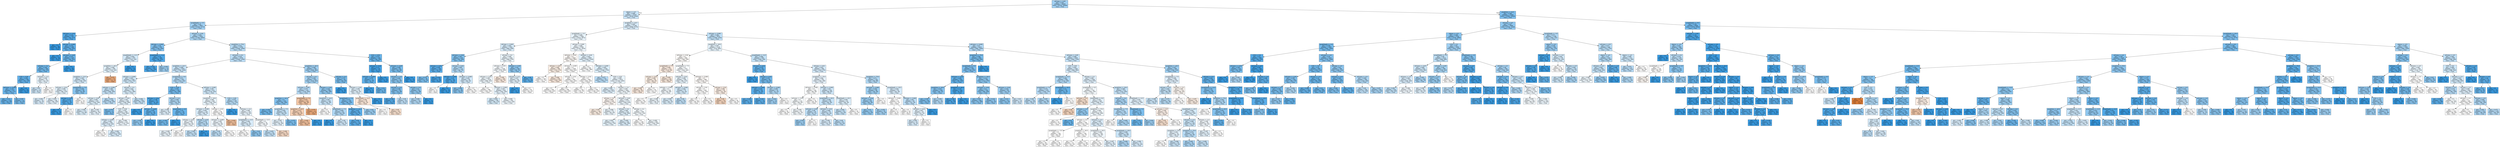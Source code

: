 digraph Tree {
node [shape=box, style="filled", color="black"] ;
0 [label="sdComp <= 0.65\ngini = 0.451\nsamples = 28293\nvalue = [9724, 18569]\nclass = True", fillcolor="#a1d0f3"] ;
1 [label="nbproc <= 4.5\ngini = 0.488\nsamples = 14767\nvalue = [6218, 8549]\nclass = True", fillcolor="#c9e4f8"] ;
0 -> 1 [labeldistance=2.5, labelangle=45, headlabel="True"] ;
2 [label="graphDepth <= 3.5\ngini = 0.45\nsamples = 3607\nvalue = [1234, 2373]\nclass = True", fillcolor="#a0d0f3"] ;
1 -> 2 ;
3 [label="sdComm <= 0.02\ngini = 0.216\nsamples = 357\nvalue = [44, 313]\nclass = True", fillcolor="#55abe9"] ;
2 -> 3 ;
4 [label="gini = 0.0\nsamples = 88\nvalue = [0, 88]\nclass = True", fillcolor="#399de5"] ;
3 -> 4 ;
5 [label="sdComp <= 0.065\ngini = 0.274\nsamples = 269\nvalue = [44, 225]\nclass = True", fillcolor="#60b0ea"] ;
3 -> 5 ;
6 [label="gini = 0.0\nsamples = 44\nvalue = [0, 44]\nclass = True", fillcolor="#399de5"] ;
5 -> 6 ;
7 [label="sdComm <= 0.65\ngini = 0.315\nsamples = 225\nvalue = [44, 181]\nclass = True", fillcolor="#69b5eb"] ;
5 -> 7 ;
8 [label="sdComp <= 0.2\ngini = 0.344\nsamples = 199\nvalue = [44, 155]\nclass = True", fillcolor="#71b9ec"] ;
7 -> 8 ;
9 [label="CCR <= 0.55\ngini = 0.292\nsamples = 169\nvalue = [30, 139]\nclass = True", fillcolor="#64b2eb"] ;
8 -> 9 ;
10 [label="sdComm <= 0.065\ngini = 0.325\nsamples = 147\nvalue = [30, 117]\nclass = True", fillcolor="#6cb6ec"] ;
9 -> 10 ;
11 [label="gini = 0.311\nsamples = 114\nvalue = [22, 92]\nclass = True", fillcolor="#68b4eb"] ;
10 -> 11 ;
12 [label="gini = 0.367\nsamples = 33\nvalue = [8, 25]\nclass = True", fillcolor="#78bced"] ;
10 -> 12 ;
13 [label="gini = 0.0\nsamples = 22\nvalue = [0, 22]\nclass = True", fillcolor="#399de5"] ;
9 -> 13 ;
14 [label="sdComm <= 0.2\ngini = 0.498\nsamples = 30\nvalue = [14, 16]\nclass = True", fillcolor="#e6f3fc"] ;
8 -> 14 ;
15 [label="gini = 0.49\nsamples = 14\nvalue = [6, 8]\nclass = True", fillcolor="#cee6f8"] ;
14 -> 15 ;
16 [label="gini = 0.5\nsamples = 16\nvalue = [8, 8]\nclass = False", fillcolor="#ffffff"] ;
14 -> 16 ;
17 [label="gini = 0.0\nsamples = 26\nvalue = [0, 26]\nclass = True", fillcolor="#399de5"] ;
7 -> 17 ;
18 [label="sdComm <= 0.02\ngini = 0.464\nsamples = 3250\nvalue = [1190, 2060]\nclass = True", fillcolor="#abd6f4"] ;
2 -> 18 ;
19 [label="sdComp <= 0.065\ngini = 0.39\nsamples = 550\nvalue = [146, 404]\nclass = True", fillcolor="#81c0ee"] ;
18 -> 19 ;
20 [label="graphDepth <= 13.5\ngini = 0.492\nsamples = 270\nvalue = [118, 152]\nclass = True", fillcolor="#d3e9f9"] ;
19 -> 20 ;
21 [label="graphSize <= 40.0\ngini = 0.496\nsamples = 258\nvalue = [118, 140]\nclass = True", fillcolor="#e0f0fb"] ;
20 -> 21 ;
22 [label="graphSize <= 22.5\ngini = 0.492\nsamples = 242\nvalue = [106, 136]\nclass = True", fillcolor="#d3e9f9"] ;
21 -> 22 ;
23 [label="sdComp <= 0.02\ngini = 0.496\nsamples = 214\nvalue = [98, 116]\nclass = True", fillcolor="#e0f0fb"] ;
22 -> 23 ;
24 [label="gini = 0.494\nsamples = 18\nvalue = [8, 10]\nclass = True", fillcolor="#d7ebfa"] ;
23 -> 24 ;
25 [label="gini = 0.497\nsamples = 196\nvalue = [90, 106]\nclass = True", fillcolor="#e1f0fb"] ;
23 -> 25 ;
26 [label="graphDepth <= 7.5\ngini = 0.408\nsamples = 28\nvalue = [8, 20]\nclass = True", fillcolor="#88c4ef"] ;
22 -> 26 ;
27 [label="sdComp <= 0.02\ngini = 0.219\nsamples = 16\nvalue = [2, 14]\nclass = True", fillcolor="#55abe9"] ;
26 -> 27 ;
28 [label="gini = 0.0\nsamples = 12\nvalue = [0, 12]\nclass = True", fillcolor="#399de5"] ;
27 -> 28 ;
29 [label="gini = 0.5\nsamples = 4\nvalue = [2, 2]\nclass = False", fillcolor="#ffffff"] ;
27 -> 29 ;
30 [label="gini = 0.5\nsamples = 12\nvalue = [6, 6]\nclass = False", fillcolor="#ffffff"] ;
26 -> 30 ;
31 [label="gini = 0.375\nsamples = 16\nvalue = [12, 4]\nclass = False", fillcolor="#eeab7b"] ;
21 -> 31 ;
32 [label="gini = 0.0\nsamples = 12\nvalue = [0, 12]\nclass = True", fillcolor="#399de5"] ;
20 -> 32 ;
33 [label="graphDepth <= 11.0\ngini = 0.18\nsamples = 280\nvalue = [28, 252]\nclass = True", fillcolor="#4fa8e8"] ;
19 -> 33 ;
34 [label="gini = 0.163\nsamples = 268\nvalue = [24, 244]\nclass = True", fillcolor="#4ca7e8"] ;
33 -> 34 ;
35 [label="gini = 0.444\nsamples = 12\nvalue = [4, 8]\nclass = True", fillcolor="#9ccef2"] ;
33 -> 35 ;
36 [label="graphSize <= 75.0\ngini = 0.474\nsamples = 2700\nvalue = [1044, 1656]\nclass = True", fillcolor="#b6dbf5"] ;
18 -> 36 ;
37 [label="sdComm <= 0.2\ngini = 0.478\nsamples = 2576\nvalue = [1020, 1556]\nclass = True", fillcolor="#bbddf6"] ;
36 -> 37 ;
38 [label="graphSize <= 22.5\ngini = 0.486\nsamples = 1876\nvalue = [782, 1094]\nclass = True", fillcolor="#c7e3f8"] ;
37 -> 38 ;
39 [label="sdComm <= 0.065\ngini = 0.491\nsamples = 1324\nvalue = [572, 752]\nclass = True", fillcolor="#d0e8f9"] ;
38 -> 39 ;
40 [label="sdComp <= 0.065\ngini = 0.486\nsamples = 624\nvalue = [260, 364]\nclass = True", fillcolor="#c6e3f8"] ;
39 -> 40 ;
41 [label="sdComp <= 0.02\ngini = 0.495\nsamples = 230\nvalue = [104, 126]\nclass = True", fillcolor="#dceefa"] ;
40 -> 41 ;
42 [label="gini = 0.495\nsamples = 174\nvalue = [78, 96]\nclass = True", fillcolor="#daedfa"] ;
41 -> 42 ;
43 [label="gini = 0.497\nsamples = 56\nvalue = [26, 30]\nclass = True", fillcolor="#e5f2fc"] ;
41 -> 43 ;
44 [label="gini = 0.478\nsamples = 394\nvalue = [156, 238]\nclass = True", fillcolor="#bbddf6"] ;
40 -> 44 ;
45 [label="sdComp <= 0.2\ngini = 0.494\nsamples = 700\nvalue = [312, 388]\nclass = True", fillcolor="#d8ecfa"] ;
39 -> 45 ;
46 [label="sdComp <= 0.02\ngini = 0.497\nsamples = 496\nvalue = [228, 268]\nclass = True", fillcolor="#e1f0fb"] ;
45 -> 46 ;
47 [label="gini = 0.375\nsamples = 8\nvalue = [2, 6]\nclass = True", fillcolor="#7bbeee"] ;
46 -> 47 ;
48 [label="CCR <= 0.55\ngini = 0.497\nsamples = 488\nvalue = [226, 262]\nclass = True", fillcolor="#e4f2fb"] ;
46 -> 48 ;
49 [label="sdComp <= 0.065\ngini = 0.496\nsamples = 256\nvalue = [116, 140]\nclass = True", fillcolor="#ddeefb"] ;
48 -> 49 ;
50 [label="gini = 0.5\nsamples = 28\nvalue = [14, 14]\nclass = False", fillcolor="#ffffff"] ;
49 -> 50 ;
51 [label="gini = 0.494\nsamples = 228\nvalue = [102, 126]\nclass = True", fillcolor="#d9ecfa"] ;
49 -> 51 ;
52 [label="gini = 0.499\nsamples = 232\nvalue = [110, 122]\nclass = True", fillcolor="#ecf5fc"] ;
48 -> 52 ;
53 [label="gini = 0.484\nsamples = 204\nvalue = [84, 120]\nclass = True", fillcolor="#c4e2f7"] ;
45 -> 53 ;
54 [label="graphDepth <= 9.0\ngini = 0.471\nsamples = 552\nvalue = [210, 342]\nclass = True", fillcolor="#b3d9f5"] ;
38 -> 54 ;
55 [label="CCR <= 0.55\ngini = 0.353\nsamples = 140\nvalue = [32, 108]\nclass = True", fillcolor="#74baed"] ;
54 -> 55 ;
56 [label="sdComp <= 0.02\ngini = 0.188\nsamples = 76\nvalue = [8, 68]\nclass = True", fillcolor="#50a9e8"] ;
55 -> 56 ;
57 [label="gini = 0.0\nsamples = 30\nvalue = [0, 30]\nclass = True", fillcolor="#399de5"] ;
56 -> 57 ;
58 [label="sdComp <= 0.065\ngini = 0.287\nsamples = 46\nvalue = [8, 38]\nclass = True", fillcolor="#63b2ea"] ;
56 -> 58 ;
59 [label="gini = 0.426\nsamples = 26\nvalue = [8, 18]\nclass = True", fillcolor="#91c9f1"] ;
58 -> 59 ;
60 [label="gini = 0.0\nsamples = 20\nvalue = [0, 20]\nclass = True", fillcolor="#399de5"] ;
58 -> 60 ;
61 [label="sdComp <= 0.2\ngini = 0.469\nsamples = 64\nvalue = [24, 40]\nclass = True", fillcolor="#b0d8f5"] ;
55 -> 61 ;
62 [label="gini = 0.496\nsamples = 44\nvalue = [20, 24]\nclass = True", fillcolor="#deeffb"] ;
61 -> 62 ;
63 [label="graphDepth <= 6.5\ngini = 0.32\nsamples = 20\nvalue = [4, 16]\nclass = True", fillcolor="#6ab6ec"] ;
61 -> 63 ;
64 [label="gini = 0.346\nsamples = 18\nvalue = [4, 14]\nclass = True", fillcolor="#72b9ec"] ;
63 -> 64 ;
65 [label="gini = 0.0\nsamples = 2\nvalue = [0, 2]\nclass = True", fillcolor="#399de5"] ;
63 -> 65 ;
66 [label="sdComp <= 0.065\ngini = 0.491\nsamples = 412\nvalue = [178, 234]\nclass = True", fillcolor="#d0e8f9"] ;
54 -> 66 ;
67 [label="graphSize <= 40.0\ngini = 0.498\nsamples = 226\nvalue = [106, 120]\nclass = True", fillcolor="#e8f4fc"] ;
66 -> 67 ;
68 [label="sdComm <= 0.065\ngini = 0.494\nsamples = 130\nvalue = [58, 72]\nclass = True", fillcolor="#d9ecfa"] ;
67 -> 68 ;
69 [label="sdComp <= 0.02\ngini = 0.499\nsamples = 84\nvalue = [40, 44]\nclass = True", fillcolor="#edf6fd"] ;
68 -> 69 ;
70 [label="gini = 0.498\nsamples = 68\nvalue = [32, 36]\nclass = True", fillcolor="#e9f4fc"] ;
69 -> 70 ;
71 [label="gini = 0.5\nsamples = 16\nvalue = [8, 8]\nclass = False", fillcolor="#ffffff"] ;
69 -> 71 ;
72 [label="sdComp <= 0.02\ngini = 0.476\nsamples = 46\nvalue = [18, 28]\nclass = True", fillcolor="#b8dcf6"] ;
68 -> 72 ;
73 [label="gini = 0.483\nsamples = 44\nvalue = [18, 26]\nclass = True", fillcolor="#c2e1f7"] ;
72 -> 73 ;
74 [label="gini = 0.0\nsamples = 2\nvalue = [0, 2]\nclass = True", fillcolor="#399de5"] ;
72 -> 74 ;
75 [label="sdComp <= 0.02\ngini = 0.5\nsamples = 96\nvalue = [48, 48]\nclass = False", fillcolor="#ffffff"] ;
67 -> 75 ;
76 [label="sdComm <= 0.065\ngini = 0.499\nsamples = 84\nvalue = [40, 44]\nclass = True", fillcolor="#edf6fd"] ;
75 -> 76 ;
77 [label="gini = 0.48\nsamples = 20\nvalue = [8, 12]\nclass = True", fillcolor="#bddef6"] ;
76 -> 77 ;
78 [label="gini = 0.5\nsamples = 64\nvalue = [32, 32]\nclass = False", fillcolor="#ffffff"] ;
76 -> 78 ;
79 [label="gini = 0.444\nsamples = 12\nvalue = [8, 4]\nclass = False", fillcolor="#f2c09c"] ;
75 -> 79 ;
80 [label="CCR <= 0.55\ngini = 0.475\nsamples = 186\nvalue = [72, 114]\nclass = True", fillcolor="#b6dbf5"] ;
66 -> 80 ;
81 [label="gini = 0.0\nsamples = 32\nvalue = [0, 32]\nclass = True", fillcolor="#399de5"] ;
80 -> 81 ;
82 [label="sdComp <= 0.2\ngini = 0.498\nsamples = 154\nvalue = [72, 82]\nclass = True", fillcolor="#e7f3fc"] ;
80 -> 82 ;
83 [label="graphDepth <= 13.5\ngini = 0.494\nsamples = 76\nvalue = [34, 42]\nclass = True", fillcolor="#d9ecfa"] ;
82 -> 83 ;
84 [label="gini = 0.5\nsamples = 56\nvalue = [28, 28]\nclass = False", fillcolor="#ffffff"] ;
83 -> 84 ;
85 [label="gini = 0.42\nsamples = 20\nvalue = [6, 14]\nclass = True", fillcolor="#8ec7f0"] ;
83 -> 85 ;
86 [label="graphDepth <= 13.5\ngini = 0.5\nsamples = 78\nvalue = [38, 40]\nclass = True", fillcolor="#f5fafe"] ;
82 -> 86 ;
87 [label="gini = 0.483\nsamples = 44\nvalue = [18, 26]\nclass = True", fillcolor="#c2e1f7"] ;
86 -> 87 ;
88 [label="gini = 0.484\nsamples = 34\nvalue = [20, 14]\nclass = False", fillcolor="#f7d9c4"] ;
86 -> 88 ;
89 [label="graphSize <= 40.0\ngini = 0.449\nsamples = 700\nvalue = [238, 462]\nclass = True", fillcolor="#9fcff2"] ;
37 -> 89 ;
90 [label="sdComp <= 0.2\ngini = 0.456\nsamples = 620\nvalue = [218, 402]\nclass = True", fillcolor="#a4d2f3"] ;
89 -> 90 ;
91 [label="sdComm <= 0.65\ngini = 0.475\nsamples = 334\nvalue = [130, 204]\nclass = True", fillcolor="#b7dbf6"] ;
90 -> 91 ;
92 [label="graphSize <= 22.5\ngini = 0.4\nsamples = 232\nvalue = [64, 168]\nclass = True", fillcolor="#84c2ef"] ;
91 -> 92 ;
93 [label="gini = 0.343\nsamples = 164\nvalue = [36, 128]\nclass = True", fillcolor="#71b9ec"] ;
92 -> 93 ;
94 [label="graphDepth <= 7.5\ngini = 0.484\nsamples = 68\nvalue = [28, 40]\nclass = True", fillcolor="#c4e2f7"] ;
92 -> 94 ;
95 [label="gini = 0.497\nsamples = 52\nvalue = [24, 28]\nclass = True", fillcolor="#e3f1fb"] ;
94 -> 95 ;
96 [label="gini = 0.375\nsamples = 16\nvalue = [4, 12]\nclass = True", fillcolor="#7bbeee"] ;
94 -> 96 ;
97 [label="graphDepth <= 7.5\ngini = 0.457\nsamples = 102\nvalue = [66, 36]\nclass = False", fillcolor="#f3c6a5"] ;
91 -> 97 ;
98 [label="graphSize <= 22.5\ngini = 0.473\nsamples = 78\nvalue = [48, 30]\nclass = False", fillcolor="#f5d0b5"] ;
97 -> 98 ;
99 [label="gini = 0.444\nsamples = 72\nvalue = [48, 24]\nclass = False", fillcolor="#f2c09c"] ;
98 -> 99 ;
100 [label="gini = 0.0\nsamples = 6\nvalue = [0, 6]\nclass = True", fillcolor="#399de5"] ;
98 -> 100 ;
101 [label="gini = 0.375\nsamples = 24\nvalue = [18, 6]\nclass = False", fillcolor="#eeab7b"] ;
97 -> 101 ;
102 [label="sdComm <= 0.65\ngini = 0.426\nsamples = 286\nvalue = [88, 198]\nclass = True", fillcolor="#91c9f1"] ;
90 -> 102 ;
103 [label="graphSize <= 22.5\ngini = 0.487\nsamples = 100\nvalue = [42, 58]\nclass = True", fillcolor="#c8e4f8"] ;
102 -> 103 ;
104 [label="gini = 0.5\nsamples = 36\nvalue = [18, 18]\nclass = False", fillcolor="#ffffff"] ;
103 -> 104 ;
105 [label="graphDepth <= 7.5\ngini = 0.469\nsamples = 64\nvalue = [24, 40]\nclass = True", fillcolor="#b0d8f5"] ;
103 -> 105 ;
106 [label="gini = 0.0\nsamples = 8\nvalue = [0, 8]\nclass = True", fillcolor="#399de5"] ;
105 -> 106 ;
107 [label="gini = 0.49\nsamples = 56\nvalue = [24, 32]\nclass = True", fillcolor="#cee6f8"] ;
105 -> 107 ;
108 [label="graphDepth <= 7.5\ngini = 0.372\nsamples = 186\nvalue = [46, 140]\nclass = True", fillcolor="#7abdee"] ;
102 -> 108 ;
109 [label="graphSize <= 22.5\ngini = 0.25\nsamples = 82\nvalue = [12, 70]\nclass = True", fillcolor="#5baee9"] ;
108 -> 109 ;
110 [label="gini = 0.26\nsamples = 78\nvalue = [12, 66]\nclass = True", fillcolor="#5dafea"] ;
109 -> 110 ;
111 [label="gini = 0.0\nsamples = 4\nvalue = [0, 4]\nclass = True", fillcolor="#399de5"] ;
109 -> 111 ;
112 [label="gini = 0.44\nsamples = 104\nvalue = [34, 70]\nclass = True", fillcolor="#99cdf2"] ;
108 -> 112 ;
113 [label="sdComp <= 0.2\ngini = 0.375\nsamples = 80\nvalue = [20, 60]\nclass = True", fillcolor="#7bbeee"] ;
89 -> 113 ;
114 [label="gini = 0.0\nsamples = 36\nvalue = [0, 36]\nclass = True", fillcolor="#399de5"] ;
113 -> 114 ;
115 [label="sdComm <= 0.65\ngini = 0.496\nsamples = 44\nvalue = [20, 24]\nclass = True", fillcolor="#deeffb"] ;
113 -> 115 ;
116 [label="graphDepth <= 12.5\ngini = 0.494\nsamples = 36\nvalue = [20, 16]\nclass = False", fillcolor="#fae6d7"] ;
115 -> 116 ;
117 [label="gini = 0.5\nsamples = 8\nvalue = [4, 4]\nclass = False", fillcolor="#ffffff"] ;
116 -> 117 ;
118 [label="gini = 0.49\nsamples = 28\nvalue = [16, 12]\nclass = False", fillcolor="#f8e0ce"] ;
116 -> 118 ;
119 [label="gini = 0.0\nsamples = 8\nvalue = [0, 8]\nclass = True", fillcolor="#399de5"] ;
115 -> 119 ;
120 [label="CCR <= 0.55\ngini = 0.312\nsamples = 124\nvalue = [24, 100]\nclass = True", fillcolor="#69b5eb"] ;
36 -> 120 ;
121 [label="sdComp <= 0.02\ngini = 0.111\nsamples = 34\nvalue = [2, 32]\nclass = True", fillcolor="#45a3e7"] ;
120 -> 121 ;
122 [label="sdComm <= 0.065\ngini = 0.278\nsamples = 12\nvalue = [2, 10]\nclass = True", fillcolor="#61b1ea"] ;
121 -> 122 ;
123 [label="gini = 0.0\nsamples = 2\nvalue = [0, 2]\nclass = True", fillcolor="#399de5"] ;
122 -> 123 ;
124 [label="gini = 0.32\nsamples = 10\nvalue = [2, 8]\nclass = True", fillcolor="#6ab6ec"] ;
122 -> 124 ;
125 [label="gini = 0.0\nsamples = 22\nvalue = [0, 22]\nclass = True", fillcolor="#399de5"] ;
121 -> 125 ;
126 [label="sdComm <= 0.65\ngini = 0.369\nsamples = 90\nvalue = [22, 68]\nclass = True", fillcolor="#79bded"] ;
120 -> 126 ;
127 [label="sdComm <= 0.2\ngini = 0.405\nsamples = 78\nvalue = [22, 56]\nclass = True", fillcolor="#87c4ef"] ;
126 -> 127 ;
128 [label="sdComp <= 0.2\ngini = 0.388\nsamples = 38\nvalue = [10, 28]\nclass = True", fillcolor="#80c0ee"] ;
127 -> 128 ;
129 [label="gini = 0.198\nsamples = 18\nvalue = [2, 16]\nclass = True", fillcolor="#52a9e8"] ;
128 -> 129 ;
130 [label="gini = 0.48\nsamples = 20\nvalue = [8, 12]\nclass = True", fillcolor="#bddef6"] ;
128 -> 130 ;
131 [label="sdComp <= 0.2\ngini = 0.42\nsamples = 40\nvalue = [12, 28]\nclass = True", fillcolor="#8ec7f0"] ;
127 -> 131 ;
132 [label="gini = 0.469\nsamples = 32\nvalue = [12, 20]\nclass = True", fillcolor="#b0d8f5"] ;
131 -> 132 ;
133 [label="gini = 0.0\nsamples = 8\nvalue = [0, 8]\nclass = True", fillcolor="#399de5"] ;
131 -> 133 ;
134 [label="gini = 0.0\nsamples = 12\nvalue = [0, 12]\nclass = True", fillcolor="#399de5"] ;
126 -> 134 ;
135 [label="graphSize <= 22.5\ngini = 0.494\nsamples = 11160\nvalue = [4984, 6176]\nclass = True", fillcolor="#d9ecfa"] ;
1 -> 135 ;
136 [label="graphDepth <= 3.5\ngini = 0.498\nsamples = 7290\nvalue = [3418, 3872]\nclass = True", fillcolor="#e8f4fc"] ;
135 -> 136 ;
137 [label="sdComp <= 0.065\ngini = 0.493\nsamples = 1502\nvalue = [664, 838]\nclass = True", fillcolor="#d6ebfa"] ;
136 -> 137 ;
138 [label="sdComm <= 0.02\ngini = 0.391\nsamples = 218\nvalue = [58, 160]\nclass = True", fillcolor="#81c1ee"] ;
137 -> 138 ;
139 [label="sdComp <= 0.02\ngini = 0.256\nsamples = 106\nvalue = [16, 90]\nclass = True", fillcolor="#5caeea"] ;
138 -> 139 ;
140 [label="gini = 0.375\nsamples = 48\nvalue = [12, 36]\nclass = True", fillcolor="#7bbeee"] ;
139 -> 140 ;
141 [label="gini = 0.128\nsamples = 58\nvalue = [4, 54]\nclass = True", fillcolor="#48a4e7"] ;
139 -> 141 ;
142 [label="sdComp <= 0.02\ngini = 0.469\nsamples = 112\nvalue = [42, 70]\nclass = True", fillcolor="#b0d8f5"] ;
138 -> 142 ;
143 [label="sdComm <= 0.065\ngini = 0.18\nsamples = 20\nvalue = [2, 18]\nclass = True", fillcolor="#4fa8e8"] ;
142 -> 143 ;
144 [label="gini = 0.5\nsamples = 4\nvalue = [2, 2]\nclass = False", fillcolor="#ffffff"] ;
143 -> 144 ;
145 [label="gini = 0.0\nsamples = 16\nvalue = [0, 16]\nclass = True", fillcolor="#399de5"] ;
143 -> 145 ;
146 [label="sdComm <= 0.065\ngini = 0.491\nsamples = 92\nvalue = [40, 52]\nclass = True", fillcolor="#d1e8f9"] ;
142 -> 146 ;
147 [label="gini = 0.408\nsamples = 28\nvalue = [8, 20]\nclass = True", fillcolor="#88c4ef"] ;
146 -> 147 ;
148 [label="gini = 0.5\nsamples = 64\nvalue = [32, 32]\nclass = False", fillcolor="#ffffff"] ;
146 -> 148 ;
149 [label="sdComp <= 0.2\ngini = 0.498\nsamples = 1284\nvalue = [606, 678]\nclass = True", fillcolor="#eaf5fc"] ;
137 -> 149 ;
150 [label="sdComm <= 0.55\ngini = 0.5\nsamples = 1184\nvalue = [576, 608]\nclass = True", fillcolor="#f5fafe"] ;
149 -> 150 ;
151 [label="sdComm <= 0.02\ngini = 0.499\nsamples = 1018\nvalue = [486, 532]\nclass = True", fillcolor="#eef7fd"] ;
150 -> 151 ;
152 [label="gini = 0.5\nsamples = 368\nvalue = [184, 184]\nclass = False", fillcolor="#ffffff"] ;
151 -> 152 ;
153 [label="sdComm <= 0.065\ngini = 0.497\nsamples = 650\nvalue = [302, 348]\nclass = True", fillcolor="#e5f2fc"] ;
151 -> 153 ;
154 [label="gini = 0.493\nsamples = 196\nvalue = [86, 110]\nclass = True", fillcolor="#d4eaf9"] ;
153 -> 154 ;
155 [label="gini = 0.499\nsamples = 454\nvalue = [216, 238]\nclass = True", fillcolor="#edf6fd"] ;
153 -> 155 ;
156 [label="gini = 0.496\nsamples = 166\nvalue = [90, 76]\nclass = False", fillcolor="#fbebe0"] ;
150 -> 156 ;
157 [label="sdComm <= 0.65\ngini = 0.42\nsamples = 100\nvalue = [30, 70]\nclass = True", fillcolor="#8ec7f0"] ;
149 -> 157 ;
158 [label="sdComm <= 0.2\ngini = 0.497\nsamples = 48\nvalue = [22, 26]\nclass = True", fillcolor="#e1f0fb"] ;
157 -> 158 ;
159 [label="gini = 0.0\nsamples = 4\nvalue = [0, 4]\nclass = True", fillcolor="#399de5"] ;
158 -> 159 ;
160 [label="gini = 0.5\nsamples = 44\nvalue = [22, 22]\nclass = False", fillcolor="#ffffff"] ;
158 -> 160 ;
161 [label="gini = 0.26\nsamples = 52\nvalue = [8, 44]\nclass = True", fillcolor="#5dafea"] ;
157 -> 161 ;
162 [label="sdComp <= 0.065\ngini = 0.499\nsamples = 5788\nvalue = [2754, 3034]\nclass = True", fillcolor="#edf6fd"] ;
136 -> 162 ;
163 [label="sdComm <= 0.02\ngini = 0.5\nsamples = 1828\nvalue = [934, 894]\nclass = False", fillcolor="#fefaf7"] ;
162 -> 163 ;
164 [label="sdComp <= 0.02\ngini = 0.498\nsamples = 580\nvalue = [310, 270]\nclass = False", fillcolor="#fcefe5"] ;
163 -> 164 ;
165 [label="gini = 0.5\nsamples = 144\nvalue = [72, 72]\nclass = False", fillcolor="#ffffff"] ;
164 -> 165 ;
166 [label="gini = 0.496\nsamples = 436\nvalue = [238, 198]\nclass = False", fillcolor="#fbeade"] ;
164 -> 166 ;
167 [label="sdComm <= 0.065\ngini = 0.5\nsamples = 1248\nvalue = [624, 624]\nclass = False", fillcolor="#ffffff"] ;
163 -> 167 ;
168 [label="sdComp <= 0.02\ngini = 0.5\nsamples = 840\nvalue = [420, 420]\nclass = False", fillcolor="#ffffff"] ;
167 -> 168 ;
169 [label="gini = 0.5\nsamples = 440\nvalue = [220, 220]\nclass = False", fillcolor="#ffffff"] ;
168 -> 169 ;
170 [label="gini = 0.5\nsamples = 400\nvalue = [200, 200]\nclass = False", fillcolor="#ffffff"] ;
168 -> 170 ;
171 [label="sdComp <= 0.02\ngini = 0.5\nsamples = 408\nvalue = [204, 204]\nclass = False", fillcolor="#ffffff"] ;
167 -> 171 ;
172 [label="gini = 0.5\nsamples = 152\nvalue = [76, 76]\nclass = False", fillcolor="#ffffff"] ;
171 -> 172 ;
173 [label="gini = 0.5\nsamples = 256\nvalue = [128, 128]\nclass = False", fillcolor="#ffffff"] ;
171 -> 173 ;
174 [label="sdComm <= 0.02\ngini = 0.497\nsamples = 3960\nvalue = [1820, 2140]\nclass = True", fillcolor="#e1f0fb"] ;
162 -> 174 ;
175 [label="gini = 0.5\nsamples = 768\nvalue = [380, 388]\nclass = True", fillcolor="#fbfdfe"] ;
174 -> 175 ;
176 [label="sdComm <= 0.065\ngini = 0.495\nsamples = 3192\nvalue = [1440, 1752]\nclass = True", fillcolor="#dceefa"] ;
174 -> 176 ;
177 [label="gini = 0.477\nsamples = 776\nvalue = [304, 472]\nclass = True", fillcolor="#b9dcf6"] ;
176 -> 177 ;
178 [label="CCR <= 0.55\ngini = 0.498\nsamples = 2416\nvalue = [1136, 1280]\nclass = True", fillcolor="#e9f4fc"] ;
176 -> 178 ;
179 [label="gini = 0.496\nsamples = 1014\nvalue = [462, 552]\nclass = True", fillcolor="#dfeffb"] ;
178 -> 179 ;
180 [label="sdComm <= 0.2\ngini = 0.499\nsamples = 1402\nvalue = [674, 728]\nclass = True", fillcolor="#f0f8fd"] ;
178 -> 180 ;
181 [label="sdComp <= 0.2\ngini = 0.499\nsamples = 228\nvalue = [118, 110]\nclass = False", fillcolor="#fdf6f2"] ;
180 -> 181 ;
182 [label="gini = 0.497\nsamples = 152\nvalue = [82, 70]\nclass = False", fillcolor="#fbede2"] ;
181 -> 182 ;
183 [label="gini = 0.499\nsamples = 76\nvalue = [36, 40]\nclass = True", fillcolor="#ebf5fc"] ;
181 -> 183 ;
184 [label="sdComm <= 0.65\ngini = 0.499\nsamples = 1174\nvalue = [556, 618]\nclass = True", fillcolor="#ebf5fc"] ;
180 -> 184 ;
185 [label="sdComp <= 0.2\ngini = 0.496\nsamples = 524\nvalue = [240, 284]\nclass = True", fillcolor="#e0f0fb"] ;
184 -> 185 ;
186 [label="gini = 0.497\nsamples = 332\nvalue = [154, 178]\nclass = True", fillcolor="#e4f2fb"] ;
185 -> 186 ;
187 [label="gini = 0.495\nsamples = 192\nvalue = [86, 106]\nclass = True", fillcolor="#daedfa"] ;
185 -> 187 ;
188 [label="sdComp <= 0.2\ngini = 0.5\nsamples = 650\nvalue = [316, 334]\nclass = True", fillcolor="#f4fafe"] ;
184 -> 188 ;
189 [label="gini = 0.5\nsamples = 188\nvalue = [94, 94]\nclass = False", fillcolor="#ffffff"] ;
188 -> 189 ;
190 [label="gini = 0.499\nsamples = 462\nvalue = [222, 240]\nclass = True", fillcolor="#f0f8fd"] ;
188 -> 190 ;
191 [label="sdComp <= 0.065\ngini = 0.482\nsamples = 3870\nvalue = [1566, 2304]\nclass = True", fillcolor="#c0e0f7"] ;
135 -> 191 ;
192 [label="graphSize <= 40.0\ngini = 0.497\nsamples = 1238\nvalue = [574, 664]\nclass = True", fillcolor="#e4f2fb"] ;
191 -> 192 ;
193 [label="sdComm <= 0.02\ngini = 0.5\nsamples = 684\nvalue = [346, 338]\nclass = False", fillcolor="#fefcfa"] ;
192 -> 193 ;
194 [label="graphDepth <= 7.5\ngini = 0.496\nsamples = 210\nvalue = [114, 96]\nclass = False", fillcolor="#fbebe0"] ;
193 -> 194 ;
195 [label="sdComp <= 0.02\ngini = 0.498\nsamples = 86\nvalue = [46, 40]\nclass = False", fillcolor="#fcefe5"] ;
194 -> 195 ;
196 [label="gini = 0.496\nsamples = 66\nvalue = [36, 30]\nclass = False", fillcolor="#fbeade"] ;
195 -> 196 ;
197 [label="gini = 0.5\nsamples = 20\nvalue = [10, 10]\nclass = False", fillcolor="#ffffff"] ;
195 -> 197 ;
198 [label="gini = 0.495\nsamples = 124\nvalue = [68, 56]\nclass = False", fillcolor="#fae9dc"] ;
194 -> 198 ;
199 [label="graphDepth <= 7.5\ngini = 0.5\nsamples = 474\nvalue = [232, 242]\nclass = True", fillcolor="#f7fbfe"] ;
193 -> 199 ;
200 [label="sdComp <= 0.02\ngini = 0.498\nsamples = 206\nvalue = [96, 110]\nclass = True", fillcolor="#e6f3fc"] ;
199 -> 200 ;
201 [label="sdComm <= 0.065\ngini = 0.5\nsamples = 128\nvalue = [62, 66]\nclass = True", fillcolor="#f3f9fd"] ;
200 -> 201 ;
202 [label="gini = 0.5\nsamples = 48\nvalue = [24, 24]\nclass = False", fillcolor="#ffffff"] ;
201 -> 202 ;
203 [label="gini = 0.499\nsamples = 80\nvalue = [38, 42]\nclass = True", fillcolor="#ecf6fd"] ;
201 -> 203 ;
204 [label="sdComm <= 0.065\ngini = 0.492\nsamples = 78\nvalue = [34, 44]\nclass = True", fillcolor="#d2e9f9"] ;
200 -> 204 ;
205 [label="gini = 0.495\nsamples = 58\nvalue = [26, 32]\nclass = True", fillcolor="#daedfa"] ;
204 -> 205 ;
206 [label="gini = 0.48\nsamples = 20\nvalue = [8, 12]\nclass = True", fillcolor="#bddef6"] ;
204 -> 206 ;
207 [label="sdComm <= 0.065\ngini = 0.5\nsamples = 268\nvalue = [136, 132]\nclass = False", fillcolor="#fefbf9"] ;
199 -> 207 ;
208 [label="sdComp <= 0.02\ngini = 0.5\nsamples = 208\nvalue = [104, 104]\nclass = False", fillcolor="#ffffff"] ;
207 -> 208 ;
209 [label="gini = 0.5\nsamples = 112\nvalue = [56, 56]\nclass = False", fillcolor="#ffffff"] ;
208 -> 209 ;
210 [label="gini = 0.5\nsamples = 96\nvalue = [48, 48]\nclass = False", fillcolor="#ffffff"] ;
208 -> 210 ;
211 [label="sdComp <= 0.02\ngini = 0.498\nsamples = 60\nvalue = [32, 28]\nclass = False", fillcolor="#fcefe6"] ;
207 -> 211 ;
212 [label="gini = 0.48\nsamples = 20\nvalue = [12, 8]\nclass = False", fillcolor="#f6d5bd"] ;
211 -> 212 ;
213 [label="gini = 0.5\nsamples = 40\nvalue = [20, 20]\nclass = False", fillcolor="#ffffff"] ;
211 -> 213 ;
214 [label="graphDepth <= 12.5\ngini = 0.484\nsamples = 554\nvalue = [228, 326]\nclass = True", fillcolor="#c3e2f7"] ;
192 -> 214 ;
215 [label="sdComm <= 0.02\ngini = 0.278\nsamples = 60\nvalue = [10, 50]\nclass = True", fillcolor="#61b1ea"] ;
214 -> 215 ;
216 [label="gini = 0.0\nsamples = 16\nvalue = [0, 16]\nclass = True", fillcolor="#399de5"] ;
215 -> 216 ;
217 [label="sdComp <= 0.02\ngini = 0.351\nsamples = 44\nvalue = [10, 34]\nclass = True", fillcolor="#73baed"] ;
215 -> 217 ;
218 [label="sdComm <= 0.065\ngini = 0.245\nsamples = 28\nvalue = [4, 24]\nclass = True", fillcolor="#5aade9"] ;
217 -> 218 ;
219 [label="gini = 0.245\nsamples = 14\nvalue = [2, 12]\nclass = True", fillcolor="#5aade9"] ;
218 -> 219 ;
220 [label="gini = 0.245\nsamples = 14\nvalue = [2, 12]\nclass = True", fillcolor="#5aade9"] ;
218 -> 220 ;
221 [label="sdComm <= 0.065\ngini = 0.469\nsamples = 16\nvalue = [6, 10]\nclass = True", fillcolor="#b0d8f5"] ;
217 -> 221 ;
222 [label="gini = 0.444\nsamples = 12\nvalue = [4, 8]\nclass = True", fillcolor="#9ccef2"] ;
221 -> 222 ;
223 [label="gini = 0.5\nsamples = 4\nvalue = [2, 2]\nclass = False", fillcolor="#ffffff"] ;
221 -> 223 ;
224 [label="sdComp <= 0.02\ngini = 0.493\nsamples = 494\nvalue = [218, 276]\nclass = True", fillcolor="#d5eafa"] ;
214 -> 224 ;
225 [label="graphSize <= 75.0\ngini = 0.498\nsamples = 352\nvalue = [164, 188]\nclass = True", fillcolor="#e6f2fc"] ;
224 -> 225 ;
226 [label="sdComm <= 0.065\ngini = 0.5\nsamples = 194\nvalue = [96, 98]\nclass = True", fillcolor="#fbfdfe"] ;
225 -> 226 ;
227 [label="sdComm <= 0.02\ngini = 0.5\nsamples = 118\nvalue = [58, 60]\nclass = True", fillcolor="#f8fcfe"] ;
226 -> 227 ;
228 [label="gini = 0.5\nsamples = 56\nvalue = [28, 28]\nclass = False", fillcolor="#ffffff"] ;
227 -> 228 ;
229 [label="gini = 0.499\nsamples = 62\nvalue = [30, 32]\nclass = True", fillcolor="#f3f9fd"] ;
227 -> 229 ;
230 [label="gini = 0.5\nsamples = 76\nvalue = [38, 38]\nclass = False", fillcolor="#ffffff"] ;
226 -> 230 ;
231 [label="sdComm <= 0.065\ngini = 0.49\nsamples = 158\nvalue = [68, 90]\nclass = True", fillcolor="#cfe7f9"] ;
225 -> 231 ;
232 [label="graphDepth <= 25.5\ngini = 0.486\nsamples = 96\nvalue = [40, 56]\nclass = True", fillcolor="#c6e3f8"] ;
231 -> 232 ;
233 [label="sdComm <= 0.02\ngini = 0.48\nsamples = 20\nvalue = [8, 12]\nclass = True", fillcolor="#bddef6"] ;
232 -> 233 ;
234 [label="gini = 0.444\nsamples = 12\nvalue = [4, 8]\nclass = True", fillcolor="#9ccef2"] ;
233 -> 234 ;
235 [label="gini = 0.5\nsamples = 8\nvalue = [4, 4]\nclass = False", fillcolor="#ffffff"] ;
233 -> 235 ;
236 [label="sdComm <= 0.02\ngini = 0.488\nsamples = 76\nvalue = [32, 44]\nclass = True", fillcolor="#c9e4f8"] ;
232 -> 236 ;
237 [label="gini = 0.494\nsamples = 36\nvalue = [16, 20]\nclass = True", fillcolor="#d7ebfa"] ;
236 -> 237 ;
238 [label="gini = 0.48\nsamples = 40\nvalue = [16, 24]\nclass = True", fillcolor="#bddef6"] ;
236 -> 238 ;
239 [label="graphDepth <= 25.5\ngini = 0.495\nsamples = 62\nvalue = [28, 34]\nclass = True", fillcolor="#dceefa"] ;
231 -> 239 ;
240 [label="gini = 0.484\nsamples = 34\nvalue = [14, 20]\nclass = True", fillcolor="#c4e2f7"] ;
239 -> 240 ;
241 [label="gini = 0.5\nsamples = 28\nvalue = [14, 14]\nclass = False", fillcolor="#ffffff"] ;
239 -> 241 ;
242 [label="graphSize <= 75.0\ngini = 0.471\nsamples = 142\nvalue = [54, 88]\nclass = True", fillcolor="#b2d9f5"] ;
224 -> 242 ;
243 [label="sdComm <= 0.065\ngini = 0.449\nsamples = 88\nvalue = [30, 58]\nclass = True", fillcolor="#9fd0f2"] ;
242 -> 243 ;
244 [label="sdComm <= 0.02\ngini = 0.444\nsamples = 84\nvalue = [28, 56]\nclass = True", fillcolor="#9ccef2"] ;
243 -> 244 ;
245 [label="gini = 0.43\nsamples = 32\nvalue = [10, 22]\nclass = True", fillcolor="#93caf1"] ;
244 -> 245 ;
246 [label="gini = 0.453\nsamples = 52\nvalue = [18, 34]\nclass = True", fillcolor="#a2d1f3"] ;
244 -> 246 ;
247 [label="gini = 0.5\nsamples = 4\nvalue = [2, 2]\nclass = False", fillcolor="#ffffff"] ;
243 -> 247 ;
248 [label="graphDepth <= 25.5\ngini = 0.494\nsamples = 54\nvalue = [24, 30]\nclass = True", fillcolor="#d7ebfa"] ;
242 -> 248 ;
249 [label="sdComm <= 0.065\ngini = 0.5\nsamples = 24\nvalue = [12, 12]\nclass = False", fillcolor="#ffffff"] ;
248 -> 249 ;
250 [label="gini = 0.5\nsamples = 8\nvalue = [4, 4]\nclass = False", fillcolor="#ffffff"] ;
249 -> 250 ;
251 [label="gini = 0.5\nsamples = 16\nvalue = [8, 8]\nclass = False", fillcolor="#ffffff"] ;
249 -> 251 ;
252 [label="sdComm <= 0.065\ngini = 0.48\nsamples = 30\nvalue = [12, 18]\nclass = True", fillcolor="#bddef6"] ;
248 -> 252 ;
253 [label="sdComm <= 0.02\ngini = 0.497\nsamples = 26\nvalue = [12, 14]\nclass = True", fillcolor="#e3f1fb"] ;
252 -> 253 ;
254 [label="gini = 0.494\nsamples = 18\nvalue = [8, 10]\nclass = True", fillcolor="#d7ebfa"] ;
253 -> 254 ;
255 [label="gini = 0.5\nsamples = 8\nvalue = [4, 4]\nclass = False", fillcolor="#ffffff"] ;
253 -> 255 ;
256 [label="gini = 0.0\nsamples = 4\nvalue = [0, 4]\nclass = True", fillcolor="#399de5"] ;
252 -> 256 ;
257 [label="sdComm <= 0.065\ngini = 0.47\nsamples = 2632\nvalue = [992, 1640]\nclass = True", fillcolor="#b1d8f5"] ;
191 -> 257 ;
258 [label="graphSize <= 75.0\ngini = 0.369\nsamples = 606\nvalue = [148, 458]\nclass = True", fillcolor="#79bded"] ;
257 -> 258 ;
259 [label="graphDepth <= 9.0\ngini = 0.379\nsamples = 582\nvalue = [148, 434]\nclass = True", fillcolor="#7dbeee"] ;
258 -> 259 ;
260 [label="sdComm <= 0.02\ngini = 0.295\nsamples = 200\nvalue = [36, 164]\nclass = True", fillcolor="#64b3eb"] ;
259 -> 260 ;
261 [label="graphSize <= 40.0\ngini = 0.403\nsamples = 100\nvalue = [28, 72]\nclass = True", fillcolor="#86c3ef"] ;
260 -> 261 ;
262 [label="gini = 0.387\nsamples = 84\nvalue = [22, 62]\nclass = True", fillcolor="#7fc0ee"] ;
261 -> 262 ;
263 [label="gini = 0.469\nsamples = 16\nvalue = [6, 10]\nclass = True", fillcolor="#b0d8f5"] ;
261 -> 263 ;
264 [label="graphSize <= 40.0\ngini = 0.147\nsamples = 100\nvalue = [8, 92]\nclass = True", fillcolor="#4aa6e7"] ;
260 -> 264 ;
265 [label="gini = 0.169\nsamples = 86\nvalue = [8, 78]\nclass = True", fillcolor="#4da7e8"] ;
264 -> 265 ;
266 [label="gini = 0.0\nsamples = 14\nvalue = [0, 14]\nclass = True", fillcolor="#399de5"] ;
264 -> 266 ;
267 [label="graphSize <= 40.0\ngini = 0.414\nsamples = 382\nvalue = [112, 270]\nclass = True", fillcolor="#8bc6f0"] ;
259 -> 267 ;
268 [label="sdComm <= 0.02\ngini = 0.41\nsamples = 334\nvalue = [96, 238]\nclass = True", fillcolor="#89c5ef"] ;
267 -> 268 ;
269 [label="gini = 0.407\nsamples = 260\nvalue = [74, 186]\nclass = True", fillcolor="#88c4ef"] ;
268 -> 269 ;
270 [label="gini = 0.418\nsamples = 74\nvalue = [22, 52]\nclass = True", fillcolor="#8dc6f0"] ;
268 -> 270 ;
271 [label="sdComm <= 0.02\ngini = 0.444\nsamples = 48\nvalue = [16, 32]\nclass = True", fillcolor="#9ccef2"] ;
267 -> 271 ;
272 [label="gini = 0.415\nsamples = 34\nvalue = [10, 24]\nclass = True", fillcolor="#8bc6f0"] ;
271 -> 272 ;
273 [label="gini = 0.49\nsamples = 14\nvalue = [6, 8]\nclass = True", fillcolor="#cee6f8"] ;
271 -> 273 ;
274 [label="gini = 0.0\nsamples = 24\nvalue = [0, 24]\nclass = True", fillcolor="#399de5"] ;
258 -> 274 ;
275 [label="sdComm <= 0.65\ngini = 0.486\nsamples = 2026\nvalue = [844, 1182]\nclass = True", fillcolor="#c6e3f8"] ;
257 -> 275 ;
276 [label="CCR <= 0.55\ngini = 0.493\nsamples = 1546\nvalue = [682, 864]\nclass = True", fillcolor="#d5eafa"] ;
275 -> 276 ;
277 [label="graphDepth <= 13.5\ngini = 0.469\nsamples = 298\nvalue = [112, 186]\nclass = True", fillcolor="#b0d8f5"] ;
276 -> 277 ;
278 [label="graphDepth <= 7.5\ngini = 0.475\nsamples = 278\nvalue = [108, 170]\nclass = True", fillcolor="#b7dbf6"] ;
277 -> 278 ;
279 [label="gini = 0.481\nsamples = 154\nvalue = [62, 92]\nclass = True", fillcolor="#bedff7"] ;
278 -> 279 ;
280 [label="gini = 0.467\nsamples = 124\nvalue = [46, 78]\nclass = True", fillcolor="#aed7f4"] ;
278 -> 280 ;
281 [label="graphDepth <= 25.5\ngini = 0.32\nsamples = 20\nvalue = [4, 16]\nclass = True", fillcolor="#6ab6ec"] ;
277 -> 281 ;
282 [label="gini = 0.0\nsamples = 12\nvalue = [0, 12]\nclass = True", fillcolor="#399de5"] ;
281 -> 282 ;
283 [label="gini = 0.5\nsamples = 8\nvalue = [4, 4]\nclass = False", fillcolor="#ffffff"] ;
281 -> 283 ;
284 [label="sdComp <= 0.2\ngini = 0.496\nsamples = 1248\nvalue = [570, 678]\nclass = True", fillcolor="#dfeffb"] ;
276 -> 284 ;
285 [label="graphDepth <= 6.5\ngini = 0.5\nsamples = 734\nvalue = [356, 378]\nclass = True", fillcolor="#f3f9fd"] ;
284 -> 285 ;
286 [label="sdComm <= 0.2\ngini = 0.49\nsamples = 154\nvalue = [88, 66]\nclass = False", fillcolor="#f8e0ce"] ;
285 -> 286 ;
287 [label="gini = 0.5\nsamples = 44\nvalue = [22, 22]\nclass = False", fillcolor="#ffffff"] ;
286 -> 287 ;
288 [label="gini = 0.48\nsamples = 110\nvalue = [66, 44]\nclass = False", fillcolor="#f6d5bd"] ;
286 -> 288 ;
289 [label="graphDepth <= 9.0\ngini = 0.497\nsamples = 580\nvalue = [268, 312]\nclass = True", fillcolor="#e3f1fb"] ;
285 -> 289 ;
290 [label="sdComm <= 0.2\ngini = 0.43\nsamples = 64\nvalue = [20, 44]\nclass = True", fillcolor="#93caf1"] ;
289 -> 290 ;
291 [label="gini = 0.5\nsamples = 24\nvalue = [12, 12]\nclass = False", fillcolor="#ffffff"] ;
290 -> 291 ;
292 [label="gini = 0.32\nsamples = 40\nvalue = [8, 32]\nclass = True", fillcolor="#6ab6ec"] ;
290 -> 292 ;
293 [label="graphSize <= 75.0\ngini = 0.499\nsamples = 516\nvalue = [248, 268]\nclass = True", fillcolor="#f0f8fd"] ;
289 -> 293 ;
294 [label="sdComm <= 0.2\ngini = 0.5\nsamples = 304\nvalue = [152, 152]\nclass = False", fillcolor="#ffffff"] ;
293 -> 294 ;
295 [label="graphDepth <= 13.5\ngini = 0.5\nsamples = 164\nvalue = [82, 82]\nclass = False", fillcolor="#ffffff"] ;
294 -> 295 ;
296 [label="gini = 0.5\nsamples = 96\nvalue = [48, 48]\nclass = False", fillcolor="#ffffff"] ;
295 -> 296 ;
297 [label="gini = 0.5\nsamples = 68\nvalue = [34, 34]\nclass = False", fillcolor="#ffffff"] ;
295 -> 297 ;
298 [label="graphSize <= 40.0\ngini = 0.5\nsamples = 140\nvalue = [70, 70]\nclass = False", fillcolor="#ffffff"] ;
294 -> 298 ;
299 [label="gini = 0.5\nsamples = 32\nvalue = [16, 16]\nclass = False", fillcolor="#ffffff"] ;
298 -> 299 ;
300 [label="gini = 0.5\nsamples = 108\nvalue = [54, 54]\nclass = False", fillcolor="#ffffff"] ;
298 -> 300 ;
301 [label="sdComm <= 0.2\ngini = 0.496\nsamples = 212\nvalue = [96, 116]\nclass = True", fillcolor="#ddeefb"] ;
293 -> 301 ;
302 [label="graphDepth <= 25.5\ngini = 0.499\nsamples = 108\nvalue = [52, 56]\nclass = True", fillcolor="#f1f8fd"] ;
301 -> 302 ;
303 [label="gini = 0.5\nsamples = 60\nvalue = [30, 30]\nclass = False", fillcolor="#ffffff"] ;
302 -> 303 ;
304 [label="gini = 0.497\nsamples = 48\nvalue = [22, 26]\nclass = True", fillcolor="#e1f0fb"] ;
302 -> 304 ;
305 [label="graphDepth <= 25.5\ngini = 0.488\nsamples = 104\nvalue = [44, 60]\nclass = True", fillcolor="#cae5f8"] ;
301 -> 305 ;
306 [label="gini = 0.469\nsamples = 32\nvalue = [12, 20]\nclass = True", fillcolor="#b0d8f5"] ;
305 -> 306 ;
307 [label="gini = 0.494\nsamples = 72\nvalue = [32, 40]\nclass = True", fillcolor="#d7ebfa"] ;
305 -> 307 ;
308 [label="graphSize <= 40.0\ngini = 0.486\nsamples = 514\nvalue = [214, 300]\nclass = True", fillcolor="#c6e3f8"] ;
284 -> 308 ;
309 [label="sdComm <= 0.2\ngini = 0.461\nsamples = 222\nvalue = [80, 142]\nclass = True", fillcolor="#a9d4f4"] ;
308 -> 309 ;
310 [label="graphDepth <= 7.5\ngini = 0.471\nsamples = 190\nvalue = [72, 118]\nclass = True", fillcolor="#b2d9f5"] ;
309 -> 310 ;
311 [label="gini = 0.5\nsamples = 16\nvalue = [8, 8]\nclass = False", fillcolor="#ffffff"] ;
310 -> 311 ;
312 [label="gini = 0.465\nsamples = 174\nvalue = [64, 110]\nclass = True", fillcolor="#acd6f4"] ;
310 -> 312 ;
313 [label="graphDepth <= 7.5\ngini = 0.375\nsamples = 32\nvalue = [8, 24]\nclass = True", fillcolor="#7bbeee"] ;
309 -> 313 ;
314 [label="gini = 0.32\nsamples = 20\nvalue = [4, 16]\nclass = True", fillcolor="#6ab6ec"] ;
313 -> 314 ;
315 [label="gini = 0.444\nsamples = 12\nvalue = [4, 8]\nclass = True", fillcolor="#9ccef2"] ;
313 -> 315 ;
316 [label="graphDepth <= 12.5\ngini = 0.497\nsamples = 292\nvalue = [134, 158]\nclass = True", fillcolor="#e1f0fb"] ;
308 -> 316 ;
317 [label="sdComm <= 0.2\ngini = 0.498\nsamples = 64\nvalue = [34, 30]\nclass = False", fillcolor="#fcf0e8"] ;
316 -> 317 ;
318 [label="gini = 0.49\nsamples = 28\nvalue = [16, 12]\nclass = False", fillcolor="#f8e0ce"] ;
317 -> 318 ;
319 [label="gini = 0.5\nsamples = 36\nvalue = [18, 18]\nclass = False", fillcolor="#ffffff"] ;
317 -> 319 ;
320 [label="graphDepth <= 25.5\ngini = 0.492\nsamples = 228\nvalue = [100, 128]\nclass = True", fillcolor="#d4eaf9"] ;
316 -> 320 ;
321 [label="sdComm <= 0.2\ngini = 0.488\nsamples = 170\nvalue = [72, 98]\nclass = True", fillcolor="#cae5f8"] ;
320 -> 321 ;
322 [label="graphSize <= 75.0\ngini = 0.497\nsamples = 78\nvalue = [36, 42]\nclass = True", fillcolor="#e3f1fb"] ;
321 -> 322 ;
323 [label="gini = 0.5\nsamples = 40\nvalue = [20, 20]\nclass = False", fillcolor="#ffffff"] ;
322 -> 323 ;
324 [label="gini = 0.488\nsamples = 38\nvalue = [16, 22]\nclass = True", fillcolor="#c9e4f8"] ;
322 -> 324 ;
325 [label="graphSize <= 75.0\ngini = 0.476\nsamples = 92\nvalue = [36, 56]\nclass = True", fillcolor="#b8dcf6"] ;
321 -> 325 ;
326 [label="gini = 0.463\nsamples = 44\nvalue = [16, 28]\nclass = True", fillcolor="#aad5f4"] ;
325 -> 326 ;
327 [label="gini = 0.486\nsamples = 48\nvalue = [20, 28]\nclass = True", fillcolor="#c6e3f8"] ;
325 -> 327 ;
328 [label="sdComm <= 0.2\ngini = 0.499\nsamples = 58\nvalue = [28, 30]\nclass = True", fillcolor="#f2f8fd"] ;
320 -> 328 ;
329 [label="gini = 0.497\nsamples = 26\nvalue = [12, 14]\nclass = True", fillcolor="#e3f1fb"] ;
328 -> 329 ;
330 [label="gini = 0.5\nsamples = 32\nvalue = [16, 16]\nclass = False", fillcolor="#ffffff"] ;
328 -> 330 ;
331 [label="graphSize <= 40.0\ngini = 0.447\nsamples = 480\nvalue = [162, 318]\nclass = True", fillcolor="#9ecff2"] ;
275 -> 331 ;
332 [label="graphDepth <= 7.5\ngini = 0.496\nsamples = 282\nvalue = [128, 154]\nclass = True", fillcolor="#deeefb"] ;
331 -> 332 ;
333 [label="sdComp <= 0.2\ngini = 0.484\nsamples = 166\nvalue = [68, 98]\nclass = True", fillcolor="#c2e1f7"] ;
332 -> 333 ;
334 [label="gini = 0.488\nsamples = 104\nvalue = [44, 60]\nclass = True", fillcolor="#cae5f8"] ;
333 -> 334 ;
335 [label="gini = 0.475\nsamples = 62\nvalue = [24, 38]\nclass = True", fillcolor="#b6dbf5"] ;
333 -> 335 ;
336 [label="sdComp <= 0.2\ngini = 0.499\nsamples = 116\nvalue = [60, 56]\nclass = False", fillcolor="#fdf7f2"] ;
332 -> 336 ;
337 [label="gini = 0.5\nsamples = 68\nvalue = [34, 34]\nclass = False", fillcolor="#ffffff"] ;
336 -> 337 ;
338 [label="gini = 0.497\nsamples = 48\nvalue = [26, 22]\nclass = False", fillcolor="#fbece1"] ;
336 -> 338 ;
339 [label="sdComp <= 0.2\ngini = 0.284\nsamples = 198\nvalue = [34, 164]\nclass = True", fillcolor="#62b1ea"] ;
331 -> 339 ;
340 [label="graphDepth <= 12.5\ngini = 0.387\nsamples = 84\nvalue = [22, 62]\nclass = True", fillcolor="#7fc0ee"] ;
339 -> 340 ;
341 [label="gini = 0.0\nsamples = 24\nvalue = [0, 24]\nclass = True", fillcolor="#399de5"] ;
340 -> 341 ;
342 [label="graphSize <= 75.0\ngini = 0.464\nsamples = 60\nvalue = [22, 38]\nclass = True", fillcolor="#acd6f4"] ;
340 -> 342 ;
343 [label="gini = 0.5\nsamples = 24\nvalue = [12, 12]\nclass = False", fillcolor="#ffffff"] ;
342 -> 343 ;
344 [label="graphDepth <= 25.5\ngini = 0.401\nsamples = 36\nvalue = [10, 26]\nclass = True", fillcolor="#85c3ef"] ;
342 -> 344 ;
345 [label="gini = 0.278\nsamples = 24\nvalue = [4, 20]\nclass = True", fillcolor="#61b1ea"] ;
344 -> 345 ;
346 [label="gini = 0.5\nsamples = 12\nvalue = [6, 6]\nclass = False", fillcolor="#ffffff"] ;
344 -> 346 ;
347 [label="graphSize <= 75.0\ngini = 0.188\nsamples = 114\nvalue = [12, 102]\nclass = True", fillcolor="#50a9e8"] ;
339 -> 347 ;
348 [label="graphDepth <= 12.5\ngini = 0.128\nsamples = 58\nvalue = [4, 54]\nclass = True", fillcolor="#48a4e7"] ;
347 -> 348 ;
349 [label="gini = 0.0\nsamples = 6\nvalue = [0, 6]\nclass = True", fillcolor="#399de5"] ;
348 -> 349 ;
350 [label="gini = 0.142\nsamples = 52\nvalue = [4, 48]\nclass = True", fillcolor="#49a5e7"] ;
348 -> 350 ;
351 [label="graphDepth <= 25.5\ngini = 0.245\nsamples = 56\nvalue = [8, 48]\nclass = True", fillcolor="#5aade9"] ;
347 -> 351 ;
352 [label="gini = 0.408\nsamples = 14\nvalue = [4, 10]\nclass = True", fillcolor="#88c4ef"] ;
351 -> 352 ;
353 [label="gini = 0.172\nsamples = 42\nvalue = [4, 38]\nclass = True", fillcolor="#4ea7e8"] ;
351 -> 353 ;
354 [label="graphSize <= 22.5\ngini = 0.384\nsamples = 13526\nvalue = [3506, 10020]\nclass = True", fillcolor="#7ebfee"] ;
0 -> 354 [labeldistance=2.5, labelangle=-45, headlabel="False"] ;
355 [label="sdComp <= 6.5\ngini = 0.427\nsamples = 4960\nvalue = [1532, 3428]\nclass = True", fillcolor="#91c9f1"] ;
354 -> 355 ;
356 [label="nbproc <= 4.5\ngini = 0.409\nsamples = 3762\nvalue = [1078, 2684]\nclass = True", fillcolor="#89c4ef"] ;
355 -> 356 ;
357 [label="graphDepth <= 3.5\ngini = 0.356\nsamples = 1906\nvalue = [442, 1464]\nclass = True", fillcolor="#75bbed"] ;
356 -> 357 ;
358 [label="CCR <= 5.5\ngini = 0.23\nsamples = 482\nvalue = [64, 418]\nclass = True", fillcolor="#57ace9"] ;
357 -> 358 ;
359 [label="sdComm <= 0.65\ngini = 0.363\nsamples = 218\nvalue = [52, 166]\nclass = True", fillcolor="#77bced"] ;
358 -> 359 ;
360 [label="gini = 0.0\nsamples = 74\nvalue = [0, 74]\nclass = True", fillcolor="#399de5"] ;
359 -> 360 ;
361 [label="gini = 0.461\nsamples = 144\nvalue = [52, 92]\nclass = True", fillcolor="#a9d4f4"] ;
359 -> 361 ;
362 [label="sdComm <= 6.5\ngini = 0.087\nsamples = 264\nvalue = [12, 252]\nclass = True", fillcolor="#42a2e6"] ;
358 -> 362 ;
363 [label="gini = 0.0\nsamples = 188\nvalue = [0, 188]\nclass = True", fillcolor="#399de5"] ;
362 -> 363 ;
364 [label="sdComp <= 2.0\ngini = 0.266\nsamples = 76\nvalue = [12, 64]\nclass = True", fillcolor="#5eafea"] ;
362 -> 364 ;
365 [label="gini = 0.365\nsamples = 50\nvalue = [12, 38]\nclass = True", fillcolor="#78bced"] ;
364 -> 365 ;
366 [label="gini = 0.0\nsamples = 26\nvalue = [0, 26]\nclass = True", fillcolor="#399de5"] ;
364 -> 366 ;
367 [label="sdComm <= 2.0\ngini = 0.39\nsamples = 1424\nvalue = [378, 1046]\nclass = True", fillcolor="#81c0ee"] ;
357 -> 367 ;
368 [label="CCR <= 5.5\ngini = 0.35\nsamples = 664\nvalue = [150, 514]\nclass = True", fillcolor="#73baed"] ;
367 -> 368 ;
369 [label="sdComm <= 0.65\ngini = 0.395\nsamples = 244\nvalue = [66, 178]\nclass = True", fillcolor="#82c1ef"] ;
368 -> 369 ;
370 [label="sdComm <= 0.2\ngini = 0.364\nsamples = 184\nvalue = [44, 140]\nclass = True", fillcolor="#77bced"] ;
369 -> 370 ;
371 [label="gini = 0.427\nsamples = 84\nvalue = [26, 58]\nclass = True", fillcolor="#92c9f1"] ;
370 -> 371 ;
372 [label="gini = 0.295\nsamples = 100\nvalue = [18, 82]\nclass = True", fillcolor="#64b3eb"] ;
370 -> 372 ;
373 [label="gini = 0.464\nsamples = 60\nvalue = [22, 38]\nclass = True", fillcolor="#acd6f4"] ;
369 -> 373 ;
374 [label="sdComp <= 2.0\ngini = 0.32\nsamples = 420\nvalue = [84, 336]\nclass = True", fillcolor="#6ab6ec"] ;
368 -> 374 ;
375 [label="gini = 0.298\nsamples = 132\nvalue = [24, 108]\nclass = True", fillcolor="#65b3eb"] ;
374 -> 375 ;
376 [label="gini = 0.33\nsamples = 288\nvalue = [60, 228]\nclass = True", fillcolor="#6db7ec"] ;
374 -> 376 ;
377 [label="sdComp <= 2.0\ngini = 0.42\nsamples = 760\nvalue = [228, 532]\nclass = True", fillcolor="#8ec7f0"] ;
367 -> 377 ;
378 [label="sdComm <= 6.5\ngini = 0.347\nsamples = 376\nvalue = [84, 292]\nclass = True", fillcolor="#72b9ec"] ;
377 -> 378 ;
379 [label="gini = 0.383\nsamples = 232\nvalue = [60, 172]\nclass = True", fillcolor="#7ebfee"] ;
378 -> 379 ;
380 [label="gini = 0.278\nsamples = 144\nvalue = [24, 120]\nclass = True", fillcolor="#61b1ea"] ;
378 -> 380 ;
381 [label="sdComm <= 6.5\ngini = 0.469\nsamples = 384\nvalue = [144, 240]\nclass = True", fillcolor="#b0d8f5"] ;
377 -> 381 ;
382 [label="gini = 0.48\nsamples = 180\nvalue = [72, 108]\nclass = True", fillcolor="#bddef6"] ;
381 -> 382 ;
383 [label="gini = 0.457\nsamples = 204\nvalue = [72, 132]\nclass = True", fillcolor="#a5d2f3"] ;
381 -> 383 ;
384 [label="CCR <= 5.5\ngini = 0.45\nsamples = 1856\nvalue = [636, 1220]\nclass = True", fillcolor="#a0d0f3"] ;
356 -> 384 ;
385 [label="graphDepth <= 3.5\ngini = 0.48\nsamples = 1012\nvalue = [406, 606]\nclass = True", fillcolor="#bedff6"] ;
384 -> 385 ;
386 [label="sdComm <= 0.65\ngini = 0.489\nsamples = 632\nvalue = [270, 362]\nclass = True", fillcolor="#cde6f8"] ;
385 -> 386 ;
387 [label="sdComm <= 0.2\ngini = 0.494\nsamples = 510\nvalue = [226, 284]\nclass = True", fillcolor="#d7ebfa"] ;
386 -> 387 ;
388 [label="gini = 0.481\nsamples = 234\nvalue = [94, 140]\nclass = True", fillcolor="#bedff6"] ;
387 -> 388 ;
389 [label="gini = 0.499\nsamples = 276\nvalue = [132, 144]\nclass = True", fillcolor="#eff7fd"] ;
387 -> 389 ;
390 [label="gini = 0.461\nsamples = 122\nvalue = [44, 78]\nclass = True", fillcolor="#a9d4f4"] ;
386 -> 390 ;
391 [label="sdComm <= 0.65\ngini = 0.46\nsamples = 380\nvalue = [136, 244]\nclass = True", fillcolor="#a7d4f3"] ;
385 -> 391 ;
392 [label="sdComm <= 0.2\ngini = 0.437\nsamples = 304\nvalue = [98, 206]\nclass = True", fillcolor="#97ccf1"] ;
391 -> 392 ;
393 [label="gini = 0.496\nsamples = 66\nvalue = [30, 36]\nclass = True", fillcolor="#deeffb"] ;
392 -> 393 ;
394 [label="gini = 0.408\nsamples = 238\nvalue = [68, 170]\nclass = True", fillcolor="#88c4ef"] ;
392 -> 394 ;
395 [label="gini = 0.5\nsamples = 76\nvalue = [38, 38]\nclass = False", fillcolor="#ffffff"] ;
391 -> 395 ;
396 [label="graphDepth <= 3.5\ngini = 0.396\nsamples = 844\nvalue = [230, 614]\nclass = True", fillcolor="#83c2ef"] ;
384 -> 396 ;
397 [label="sdComm <= 2.0\ngini = 0.209\nsamples = 304\nvalue = [36, 268]\nclass = True", fillcolor="#54aae8"] ;
396 -> 397 ;
398 [label="sdComp <= 2.0\ngini = 0.367\nsamples = 124\nvalue = [30, 94]\nclass = True", fillcolor="#78bced"] ;
397 -> 398 ;
399 [label="gini = 0.473\nsamples = 52\nvalue = [20, 32]\nclass = True", fillcolor="#b5daf5"] ;
398 -> 399 ;
400 [label="gini = 0.239\nsamples = 72\nvalue = [10, 62]\nclass = True", fillcolor="#59ade9"] ;
398 -> 400 ;
401 [label="sdComm <= 6.5\ngini = 0.064\nsamples = 180\nvalue = [6, 174]\nclass = True", fillcolor="#40a0e6"] ;
397 -> 401 ;
402 [label="gini = 0.0\nsamples = 112\nvalue = [0, 112]\nclass = True", fillcolor="#399de5"] ;
401 -> 402 ;
403 [label="sdComp <= 2.0\ngini = 0.161\nsamples = 68\nvalue = [6, 62]\nclass = True", fillcolor="#4ca6e8"] ;
401 -> 403 ;
404 [label="gini = 0.219\nsamples = 48\nvalue = [6, 42]\nclass = True", fillcolor="#55abe9"] ;
403 -> 404 ;
405 [label="gini = 0.0\nsamples = 20\nvalue = [0, 20]\nclass = True", fillcolor="#399de5"] ;
403 -> 405 ;
406 [label="sdComp <= 2.0\ngini = 0.46\nsamples = 540\nvalue = [194, 346]\nclass = True", fillcolor="#a8d4f4"] ;
396 -> 406 ;
407 [label="sdComm <= 6.5\ngini = 0.35\nsamples = 168\nvalue = [38, 130]\nclass = True", fillcolor="#73baed"] ;
406 -> 407 ;
408 [label="sdComm <= 2.0\ngini = 0.1\nsamples = 76\nvalue = [4, 72]\nclass = True", fillcolor="#44a2e6"] ;
407 -> 408 ;
409 [label="gini = 0.0\nsamples = 32\nvalue = [0, 32]\nclass = True", fillcolor="#399de5"] ;
408 -> 409 ;
410 [label="gini = 0.165\nsamples = 44\nvalue = [4, 40]\nclass = True", fillcolor="#4da7e8"] ;
408 -> 410 ;
411 [label="gini = 0.466\nsamples = 92\nvalue = [34, 58]\nclass = True", fillcolor="#add6f4"] ;
407 -> 411 ;
412 [label="sdComm <= 6.5\ngini = 0.487\nsamples = 372\nvalue = [156, 216]\nclass = True", fillcolor="#c8e4f8"] ;
406 -> 412 ;
413 [label="sdComm <= 2.0\ngini = 0.499\nsamples = 276\nvalue = [132, 144]\nclass = True", fillcolor="#eff7fd"] ;
412 -> 413 ;
414 [label="gini = 0.499\nsamples = 124\nvalue = [60, 64]\nclass = True", fillcolor="#f3f9fd"] ;
413 -> 414 ;
415 [label="gini = 0.499\nsamples = 152\nvalue = [72, 80]\nclass = True", fillcolor="#ebf5fc"] ;
413 -> 415 ;
416 [label="gini = 0.375\nsamples = 96\nvalue = [24, 72]\nclass = True", fillcolor="#7bbeee"] ;
412 -> 416 ;
417 [label="graphDepth <= 3.5\ngini = 0.471\nsamples = 1198\nvalue = [454, 744]\nclass = True", fillcolor="#b2d9f5"] ;
355 -> 417 ;
418 [label="nbproc <= 4.5\ngini = 0.439\nsamples = 252\nvalue = [82, 170]\nclass = True", fillcolor="#99ccf2"] ;
417 -> 418 ;
419 [label="sdComm <= 6.5\ngini = 0.102\nsamples = 74\nvalue = [4, 70]\nclass = True", fillcolor="#44a3e6"] ;
418 -> 419 ;
420 [label="sdComm <= 2.0\ngini = 0.188\nsamples = 38\nvalue = [4, 34]\nclass = True", fillcolor="#50a9e8"] ;
419 -> 420 ;
421 [label="gini = 0.0\nsamples = 14\nvalue = [0, 14]\nclass = True", fillcolor="#399de5"] ;
420 -> 421 ;
422 [label="gini = 0.278\nsamples = 24\nvalue = [4, 20]\nclass = True", fillcolor="#61b1ea"] ;
420 -> 422 ;
423 [label="gini = 0.0\nsamples = 36\nvalue = [0, 36]\nclass = True", fillcolor="#399de5"] ;
419 -> 423 ;
424 [label="sdComm <= 2.0\ngini = 0.492\nsamples = 178\nvalue = [78, 100]\nclass = True", fillcolor="#d3e9f9"] ;
418 -> 424 ;
425 [label="gini = 0.5\nsamples = 56\nvalue = [28, 28]\nclass = False", fillcolor="#ffffff"] ;
424 -> 425 ;
426 [label="sdComm <= 6.5\ngini = 0.484\nsamples = 122\nvalue = [50, 72]\nclass = True", fillcolor="#c2e1f7"] ;
424 -> 426 ;
427 [label="gini = 0.489\nsamples = 94\nvalue = [40, 54]\nclass = True", fillcolor="#cce6f8"] ;
426 -> 427 ;
428 [label="gini = 0.459\nsamples = 28\nvalue = [10, 18]\nclass = True", fillcolor="#a7d3f3"] ;
426 -> 428 ;
429 [label="sdComm <= 6.5\ngini = 0.477\nsamples = 946\nvalue = [372, 574]\nclass = True", fillcolor="#b9ddf6"] ;
417 -> 429 ;
430 [label="nbproc <= 4.5\ngini = 0.47\nsamples = 634\nvalue = [240, 394]\nclass = True", fillcolor="#b2d9f5"] ;
429 -> 430 ;
431 [label="sdComm <= 2.0\ngini = 0.483\nsamples = 558\nvalue = [228, 330]\nclass = True", fillcolor="#c2e1f7"] ;
430 -> 431 ;
432 [label="gini = 0.499\nsamples = 314\nvalue = [150, 164]\nclass = True", fillcolor="#eef7fd"] ;
431 -> 432 ;
433 [label="gini = 0.435\nsamples = 244\nvalue = [78, 166]\nclass = True", fillcolor="#96cbf1"] ;
431 -> 433 ;
434 [label="sdComm <= 2.0\ngini = 0.266\nsamples = 76\nvalue = [12, 64]\nclass = True", fillcolor="#5eafea"] ;
430 -> 434 ;
435 [label="gini = 0.0\nsamples = 44\nvalue = [0, 44]\nclass = True", fillcolor="#399de5"] ;
434 -> 435 ;
436 [label="gini = 0.469\nsamples = 32\nvalue = [12, 20]\nclass = True", fillcolor="#b0d8f5"] ;
434 -> 436 ;
437 [label="nbproc <= 4.5\ngini = 0.488\nsamples = 312\nvalue = [132, 180]\nclass = True", fillcolor="#cae5f8"] ;
429 -> 437 ;
438 [label="gini = 0.475\nsamples = 216\nvalue = [84, 132]\nclass = True", fillcolor="#b7dbf6"] ;
437 -> 438 ;
439 [label="gini = 0.5\nsamples = 96\nvalue = [48, 48]\nclass = False", fillcolor="#ffffff"] ;
437 -> 439 ;
440 [label="graphDepth <= 9.0\ngini = 0.355\nsamples = 8566\nvalue = [1974, 6592]\nclass = True", fillcolor="#74baed"] ;
354 -> 440 ;
441 [label="sdComm <= 0.65\ngini = 0.181\nsamples = 2026\nvalue = [204, 1822]\nclass = True", fillcolor="#4fa8e8"] ;
440 -> 441 ;
442 [label="nbproc <= 4.5\ngini = 0.441\nsamples = 286\nvalue = [94, 192]\nclass = True", fillcolor="#9acdf2"] ;
441 -> 442 ;
443 [label="gini = 0.0\nsamples = 48\nvalue = [0, 48]\nclass = True", fillcolor="#399de5"] ;
442 -> 443 ;
444 [label="sdComm <= 0.2\ngini = 0.478\nsamples = 238\nvalue = [94, 144]\nclass = True", fillcolor="#baddf6"] ;
442 -> 444 ;
445 [label="graphDepth <= 6.5\ngini = 0.5\nsamples = 120\nvalue = [60, 60]\nclass = False", fillcolor="#ffffff"] ;
444 -> 445 ;
446 [label="gini = 0.499\nsamples = 116\nvalue = [60, 56]\nclass = False", fillcolor="#fdf7f2"] ;
445 -> 446 ;
447 [label="gini = 0.0\nsamples = 4\nvalue = [0, 4]\nclass = True", fillcolor="#399de5"] ;
445 -> 447 ;
448 [label="graphDepth <= 6.5\ngini = 0.41\nsamples = 118\nvalue = [34, 84]\nclass = True", fillcolor="#89c5f0"] ;
444 -> 448 ;
449 [label="gini = 0.406\nsamples = 106\nvalue = [30, 76]\nclass = True", fillcolor="#87c4ef"] ;
448 -> 449 ;
450 [label="gini = 0.444\nsamples = 12\nvalue = [4, 8]\nclass = True", fillcolor="#9ccef2"] ;
448 -> 450 ;
451 [label="sdComp <= 6.5\ngini = 0.118\nsamples = 1740\nvalue = [110, 1630]\nclass = True", fillcolor="#46a4e7"] ;
441 -> 451 ;
452 [label="CCR <= 5.5\ngini = 0.061\nsamples = 1402\nvalue = [44, 1358]\nclass = True", fillcolor="#3fa0e6"] ;
451 -> 452 ;
453 [label="graphSize <= 40.0\ngini = 0.231\nsamples = 60\nvalue = [8, 52]\nclass = True", fillcolor="#57ace9"] ;
452 -> 453 ;
454 [label="nbproc <= 4.5\ngini = 0.278\nsamples = 48\nvalue = [8, 40]\nclass = True", fillcolor="#61b1ea"] ;
453 -> 454 ;
455 [label="gini = 0.0\nsamples = 8\nvalue = [0, 8]\nclass = True", fillcolor="#399de5"] ;
454 -> 455 ;
456 [label="gini = 0.32\nsamples = 40\nvalue = [8, 32]\nclass = True", fillcolor="#6ab6ec"] ;
454 -> 456 ;
457 [label="gini = 0.0\nsamples = 12\nvalue = [0, 12]\nclass = True", fillcolor="#399de5"] ;
453 -> 457 ;
458 [label="graphSize <= 40.0\ngini = 0.052\nsamples = 1342\nvalue = [36, 1306]\nclass = True", fillcolor="#3ea0e6"] ;
452 -> 458 ;
459 [label="sdComm <= 2.0\ngini = 0.019\nsamples = 626\nvalue = [6, 620]\nclass = True", fillcolor="#3b9ee5"] ;
458 -> 459 ;
460 [label="sdComp <= 2.0\ngini = 0.061\nsamples = 190\nvalue = [6, 184]\nclass = True", fillcolor="#3fa0e6"] ;
459 -> 460 ;
461 [label="nbproc <= 4.5\ngini = 0.036\nsamples = 108\nvalue = [2, 106]\nclass = True", fillcolor="#3d9fe5"] ;
460 -> 461 ;
462 [label="gini = 0.0\nsamples = 68\nvalue = [0, 68]\nclass = True", fillcolor="#399de5"] ;
461 -> 462 ;
463 [label="gini = 0.095\nsamples = 40\nvalue = [2, 38]\nclass = True", fillcolor="#43a2e6"] ;
461 -> 463 ;
464 [label="gini = 0.093\nsamples = 82\nvalue = [4, 78]\nclass = True", fillcolor="#43a2e6"] ;
460 -> 464 ;
465 [label="gini = 0.0\nsamples = 436\nvalue = [0, 436]\nclass = True", fillcolor="#399de5"] ;
459 -> 465 ;
466 [label="sdComp <= 2.0\ngini = 0.08\nsamples = 716\nvalue = [30, 686]\nclass = True", fillcolor="#42a1e6"] ;
458 -> 466 ;
467 [label="nbproc <= 4.5\ngini = 0.139\nsamples = 320\nvalue = [24, 296]\nclass = True", fillcolor="#49a5e7"] ;
466 -> 467 ;
468 [label="sdComm <= 2.0\ngini = 0.236\nsamples = 88\nvalue = [12, 76]\nclass = True", fillcolor="#58ace9"] ;
467 -> 468 ;
469 [label="gini = 0.375\nsamples = 48\nvalue = [12, 36]\nclass = True", fillcolor="#7bbeee"] ;
468 -> 469 ;
470 [label="gini = 0.0\nsamples = 40\nvalue = [0, 40]\nclass = True", fillcolor="#399de5"] ;
468 -> 470 ;
471 [label="sdComm <= 6.5\ngini = 0.098\nsamples = 232\nvalue = [12, 220]\nclass = True", fillcolor="#44a2e6"] ;
467 -> 471 ;
472 [label="gini = 0.0\nsamples = 136\nvalue = [0, 136]\nclass = True", fillcolor="#399de5"] ;
471 -> 472 ;
473 [label="gini = 0.219\nsamples = 96\nvalue = [12, 84]\nclass = True", fillcolor="#55abe9"] ;
471 -> 473 ;
474 [label="sdComm <= 6.5\ngini = 0.03\nsamples = 396\nvalue = [6, 390]\nclass = True", fillcolor="#3c9fe5"] ;
466 -> 474 ;
475 [label="nbproc <= 4.5\ngini = 0.056\nsamples = 208\nvalue = [6, 202]\nclass = True", fillcolor="#3fa0e6"] ;
474 -> 475 ;
476 [label="sdComm <= 2.0\ngini = 0.101\nsamples = 112\nvalue = [6, 106]\nclass = True", fillcolor="#44a3e6"] ;
475 -> 476 ;
477 [label="gini = 0.0\nsamples = 36\nvalue = [0, 36]\nclass = True", fillcolor="#399de5"] ;
476 -> 477 ;
478 [label="gini = 0.145\nsamples = 76\nvalue = [6, 70]\nclass = True", fillcolor="#4aa5e7"] ;
476 -> 478 ;
479 [label="gini = 0.0\nsamples = 96\nvalue = [0, 96]\nclass = True", fillcolor="#399de5"] ;
475 -> 479 ;
480 [label="gini = 0.0\nsamples = 188\nvalue = [0, 188]\nclass = True", fillcolor="#399de5"] ;
474 -> 480 ;
481 [label="sdComm <= 6.5\ngini = 0.314\nsamples = 338\nvalue = [66, 272]\nclass = True", fillcolor="#69b5eb"] ;
451 -> 481 ;
482 [label="nbproc <= 4.5\ngini = 0.119\nsamples = 158\nvalue = [10, 148]\nclass = True", fillcolor="#46a4e7"] ;
481 -> 482 ;
483 [label="gini = 0.0\nsamples = 74\nvalue = [0, 74]\nclass = True", fillcolor="#399de5"] ;
482 -> 483 ;
484 [label="sdComm <= 2.0\ngini = 0.21\nsamples = 84\nvalue = [10, 74]\nclass = True", fillcolor="#54aae9"] ;
482 -> 484 ;
485 [label="graphDepth <= 6.5\ngini = 0.264\nsamples = 64\nvalue = [10, 54]\nclass = True", fillcolor="#5eafea"] ;
484 -> 485 ;
486 [label="gini = 0.266\nsamples = 38\nvalue = [6, 32]\nclass = True", fillcolor="#5eafea"] ;
485 -> 486 ;
487 [label="gini = 0.26\nsamples = 26\nvalue = [4, 22]\nclass = True", fillcolor="#5dafea"] ;
485 -> 487 ;
488 [label="gini = 0.0\nsamples = 20\nvalue = [0, 20]\nclass = True", fillcolor="#399de5"] ;
484 -> 488 ;
489 [label="nbproc <= 4.5\ngini = 0.429\nsamples = 180\nvalue = [56, 124]\nclass = True", fillcolor="#92c9f1"] ;
481 -> 489 ;
490 [label="graphSize <= 40.0\ngini = 0.433\nsamples = 164\nvalue = [52, 112]\nclass = True", fillcolor="#95caf1"] ;
489 -> 490 ;
491 [label="gini = 0.426\nsamples = 156\nvalue = [48, 108]\nclass = True", fillcolor="#91c9f1"] ;
490 -> 491 ;
492 [label="gini = 0.5\nsamples = 8\nvalue = [4, 4]\nclass = False", fillcolor="#ffffff"] ;
490 -> 492 ;
493 [label="graphDepth <= 6.5\ngini = 0.375\nsamples = 16\nvalue = [4, 12]\nclass = True", fillcolor="#7bbeee"] ;
489 -> 493 ;
494 [label="gini = 0.5\nsamples = 8\nvalue = [4, 4]\nclass = False", fillcolor="#ffffff"] ;
493 -> 494 ;
495 [label="gini = 0.0\nsamples = 8\nvalue = [0, 8]\nclass = True", fillcolor="#399de5"] ;
493 -> 495 ;
496 [label="graphDepth <= 25.5\ngini = 0.395\nsamples = 6540\nvalue = [1770, 4770]\nclass = True", fillcolor="#82c1ef"] ;
440 -> 496 ;
497 [label="sdComm <= 6.5\ngini = 0.368\nsamples = 4956\nvalue = [1206, 3750]\nclass = True", fillcolor="#79bded"] ;
496 -> 497 ;
498 [label="sdComp <= 2.0\ngini = 0.391\nsamples = 3428\nvalue = [914, 2514]\nclass = True", fillcolor="#81c1ee"] ;
497 -> 498 ;
499 [label="graphDepth <= 13.5\ngini = 0.344\nsamples = 1488\nvalue = [328, 1160]\nclass = True", fillcolor="#71b9ec"] ;
498 -> 499 ;
500 [label="nbproc <= 4.5\ngini = 0.4\nsamples = 766\nvalue = [212, 554]\nclass = True", fillcolor="#85c3ef"] ;
499 -> 500 ;
501 [label="sdComm <= 0.2\ngini = 0.176\nsamples = 288\nvalue = [28, 260]\nclass = True", fillcolor="#4ea8e8"] ;
500 -> 501 ;
502 [label="gini = 0.488\nsamples = 38\nvalue = [16, 22]\nclass = True", fillcolor="#c9e4f8"] ;
501 -> 502 ;
503 [label="CCR <= 5.5\ngini = 0.091\nsamples = 250\nvalue = [12, 238]\nclass = True", fillcolor="#43a2e6"] ;
501 -> 503 ;
504 [label="sdComm <= 0.65\ngini = 0.183\nsamples = 118\nvalue = [12, 106]\nclass = True", fillcolor="#4fa8e8"] ;
503 -> 504 ;
505 [label="gini = 0.0\nsamples = 36\nvalue = [0, 36]\nclass = True", fillcolor="#399de5"] ;
504 -> 505 ;
506 [label="gini = 0.25\nsamples = 82\nvalue = [12, 70]\nclass = True", fillcolor="#5baee9"] ;
504 -> 506 ;
507 [label="gini = 0.0\nsamples = 132\nvalue = [0, 132]\nclass = True", fillcolor="#399de5"] ;
503 -> 507 ;
508 [label="CCR <= 5.5\ngini = 0.474\nsamples = 478\nvalue = [184, 294]\nclass = True", fillcolor="#b5daf5"] ;
500 -> 508 ;
509 [label="gini = 0.0\nsamples = 10\nvalue = [10, 0]\nclass = False", fillcolor="#e58139"] ;
508 -> 509 ;
510 [label="sdComm <= 2.0\ngini = 0.467\nsamples = 468\nvalue = [174, 294]\nclass = True", fillcolor="#aed7f4"] ;
508 -> 510 ;
511 [label="gini = 0.427\nsamples = 252\nvalue = [78, 174]\nclass = True", fillcolor="#92c9f1"] ;
510 -> 511 ;
512 [label="gini = 0.494\nsamples = 216\nvalue = [96, 120]\nclass = True", fillcolor="#d7ebfa"] ;
510 -> 512 ;
513 [label="nbproc <= 4.5\ngini = 0.27\nsamples = 722\nvalue = [116, 606]\nclass = True", fillcolor="#5fb0ea"] ;
499 -> 513 ;
514 [label="sdComm <= 0.65\ngini = 0.345\nsamples = 452\nvalue = [100, 352]\nclass = True", fillcolor="#71b9ec"] ;
513 -> 514 ;
515 [label="gini = 0.0\nsamples = 42\nvalue = [0, 42]\nclass = True", fillcolor="#399de5"] ;
514 -> 515 ;
516 [label="sdComm <= 2.0\ngini = 0.369\nsamples = 410\nvalue = [100, 310]\nclass = True", fillcolor="#79bded"] ;
514 -> 516 ;
517 [label="graphSize <= 75.0\ngini = 0.425\nsamples = 170\nvalue = [52, 118]\nclass = True", fillcolor="#90c8f0"] ;
516 -> 517 ;
518 [label="CCR <= 5.5\ngini = 0.493\nsamples = 118\nvalue = [52, 66]\nclass = True", fillcolor="#d5eaf9"] ;
517 -> 518 ;
519 [label="gini = 0.48\nsamples = 10\nvalue = [4, 6]\nclass = True", fillcolor="#bddef6"] ;
518 -> 519 ;
520 [label="gini = 0.494\nsamples = 108\nvalue = [48, 60]\nclass = True", fillcolor="#d7ebfa"] ;
518 -> 520 ;
521 [label="gini = 0.0\nsamples = 52\nvalue = [0, 52]\nclass = True", fillcolor="#399de5"] ;
517 -> 521 ;
522 [label="graphSize <= 75.0\ngini = 0.32\nsamples = 240\nvalue = [48, 192]\nclass = True", fillcolor="#6ab6ec"] ;
516 -> 522 ;
523 [label="gini = 0.0\nsamples = 120\nvalue = [0, 120]\nclass = True", fillcolor="#399de5"] ;
522 -> 523 ;
524 [label="gini = 0.48\nsamples = 120\nvalue = [48, 72]\nclass = True", fillcolor="#bddef6"] ;
522 -> 524 ;
525 [label="sdComm <= 0.2\ngini = 0.111\nsamples = 270\nvalue = [16, 254]\nclass = True", fillcolor="#45a3e7"] ;
513 -> 525 ;
526 [label="graphSize <= 75.0\ngini = 0.497\nsamples = 26\nvalue = [14, 12]\nclass = False", fillcolor="#fbede3"] ;
525 -> 526 ;
527 [label="gini = 0.463\nsamples = 22\nvalue = [14, 8]\nclass = False", fillcolor="#f4c9aa"] ;
526 -> 527 ;
528 [label="gini = 0.0\nsamples = 4\nvalue = [0, 4]\nclass = True", fillcolor="#399de5"] ;
526 -> 528 ;
529 [label="CCR <= 5.5\ngini = 0.016\nsamples = 244\nvalue = [2, 242]\nclass = True", fillcolor="#3b9ee5"] ;
525 -> 529 ;
530 [label="sdComm <= 0.65\ngini = 0.133\nsamples = 28\nvalue = [2, 26]\nclass = True", fillcolor="#48a5e7"] ;
529 -> 530 ;
531 [label="gini = 0.0\nsamples = 6\nvalue = [0, 6]\nclass = True", fillcolor="#399de5"] ;
530 -> 531 ;
532 [label="gini = 0.165\nsamples = 22\nvalue = [2, 20]\nclass = True", fillcolor="#4da7e8"] ;
530 -> 532 ;
533 [label="gini = 0.0\nsamples = 216\nvalue = [0, 216]\nclass = True", fillcolor="#399de5"] ;
529 -> 533 ;
534 [label="graphSize <= 75.0\ngini = 0.422\nsamples = 1940\nvalue = [586, 1354]\nclass = True", fillcolor="#8fc7f0"] ;
498 -> 534 ;
535 [label="sdComm <= 2.0\ngini = 0.428\nsamples = 1682\nvalue = [522, 1160]\nclass = True", fillcolor="#92c9f1"] ;
534 -> 535 ;
536 [label="graphDepth <= 13.5\ngini = 0.41\nsamples = 800\nvalue = [230, 570]\nclass = True", fillcolor="#89c5ef"] ;
535 -> 536 ;
537 [label="sdComp <= 6.5\ngini = 0.283\nsamples = 234\nvalue = [40, 194]\nclass = True", fillcolor="#62b1ea"] ;
536 -> 537 ;
538 [label="gini = 0.0\nsamples = 124\nvalue = [0, 124]\nclass = True", fillcolor="#399de5"] ;
537 -> 538 ;
539 [label="nbproc <= 4.5\ngini = 0.463\nsamples = 110\nvalue = [40, 70]\nclass = True", fillcolor="#aad5f4"] ;
537 -> 539 ;
540 [label="gini = 0.494\nsamples = 54\nvalue = [24, 30]\nclass = True", fillcolor="#d7ebfa"] ;
539 -> 540 ;
541 [label="gini = 0.408\nsamples = 56\nvalue = [16, 40]\nclass = True", fillcolor="#88c4ef"] ;
539 -> 541 ;
542 [label="nbproc <= 4.5\ngini = 0.446\nsamples = 566\nvalue = [190, 376]\nclass = True", fillcolor="#9dcff2"] ;
536 -> 542 ;
543 [label="sdComp <= 6.5\ngini = 0.481\nsamples = 264\nvalue = [106, 158]\nclass = True", fillcolor="#bedff6"] ;
542 -> 543 ;
544 [label="gini = 0.489\nsamples = 164\nvalue = [70, 94]\nclass = True", fillcolor="#cce6f8"] ;
543 -> 544 ;
545 [label="gini = 0.461\nsamples = 100\nvalue = [36, 64]\nclass = True", fillcolor="#a8d4f4"] ;
543 -> 545 ;
546 [label="sdComp <= 6.5\ngini = 0.402\nsamples = 302\nvalue = [84, 218]\nclass = True", fillcolor="#85c3ef"] ;
542 -> 546 ;
547 [label="gini = 0.325\nsamples = 196\nvalue = [40, 156]\nclass = True", fillcolor="#6cb6ec"] ;
546 -> 547 ;
548 [label="gini = 0.486\nsamples = 106\nvalue = [44, 62]\nclass = True", fillcolor="#c6e3f7"] ;
546 -> 548 ;
549 [label="sdComp <= 6.5\ngini = 0.443\nsamples = 882\nvalue = [292, 590]\nclass = True", fillcolor="#9bcef2"] ;
535 -> 549 ;
550 [label="nbproc <= 4.5\ngini = 0.465\nsamples = 684\nvalue = [252, 432]\nclass = True", fillcolor="#acd6f4"] ;
549 -> 550 ;
551 [label="graphSize <= 40.0\ngini = 0.417\nsamples = 284\nvalue = [84, 200]\nclass = True", fillcolor="#8cc6f0"] ;
550 -> 551 ;
552 [label="gini = 0.406\nsamples = 212\nvalue = [60, 152]\nclass = True", fillcolor="#87c4ef"] ;
551 -> 552 ;
553 [label="gini = 0.444\nsamples = 72\nvalue = [24, 48]\nclass = True", fillcolor="#9ccef2"] ;
551 -> 553 ;
554 [label="graphDepth <= 13.5\ngini = 0.487\nsamples = 400\nvalue = [168, 232]\nclass = True", fillcolor="#c8e4f8"] ;
550 -> 554 ;
555 [label="gini = 0.483\nsamples = 264\nvalue = [108, 156]\nclass = True", fillcolor="#c2e1f7"] ;
554 -> 555 ;
556 [label="gini = 0.493\nsamples = 136\nvalue = [60, 76]\nclass = True", fillcolor="#d5eafa"] ;
554 -> 556 ;
557 [label="nbproc <= 4.5\ngini = 0.322\nsamples = 198\nvalue = [40, 158]\nclass = True", fillcolor="#6bb6ec"] ;
549 -> 557 ;
558 [label="graphDepth <= 13.5\ngini = 0.423\nsamples = 92\nvalue = [28, 64]\nclass = True", fillcolor="#90c8f0"] ;
557 -> 558 ;
559 [label="gini = 0.0\nsamples = 8\nvalue = [0, 8]\nclass = True", fillcolor="#399de5"] ;
558 -> 559 ;
560 [label="gini = 0.444\nsamples = 84\nvalue = [28, 56]\nclass = True", fillcolor="#9ccef2"] ;
558 -> 560 ;
561 [label="graphDepth <= 13.5\ngini = 0.201\nsamples = 106\nvalue = [12, 94]\nclass = True", fillcolor="#52aae8"] ;
557 -> 561 ;
562 [label="gini = 0.346\nsamples = 18\nvalue = [4, 14]\nclass = True", fillcolor="#72b9ec"] ;
561 -> 562 ;
563 [label="gini = 0.165\nsamples = 88\nvalue = [8, 80]\nclass = True", fillcolor="#4da7e8"] ;
561 -> 563 ;
564 [label="nbproc <= 4.5\ngini = 0.373\nsamples = 258\nvalue = [64, 194]\nclass = True", fillcolor="#7abdee"] ;
534 -> 564 ;
565 [label="sdComp <= 6.5\ngini = 0.259\nsamples = 118\nvalue = [18, 100]\nclass = True", fillcolor="#5dafea"] ;
564 -> 565 ;
566 [label="sdComm <= 2.0\ngini = 0.165\nsamples = 44\nvalue = [4, 40]\nclass = True", fillcolor="#4da7e8"] ;
565 -> 566 ;
567 [label="gini = 0.0\nsamples = 24\nvalue = [0, 24]\nclass = True", fillcolor="#399de5"] ;
566 -> 567 ;
568 [label="gini = 0.32\nsamples = 20\nvalue = [4, 16]\nclass = True", fillcolor="#6ab6ec"] ;
566 -> 568 ;
569 [label="sdComm <= 2.0\ngini = 0.307\nsamples = 74\nvalue = [14, 60]\nclass = True", fillcolor="#67b4eb"] ;
565 -> 569 ;
570 [label="gini = 0.43\nsamples = 32\nvalue = [10, 22]\nclass = True", fillcolor="#93caf1"] ;
569 -> 570 ;
571 [label="gini = 0.172\nsamples = 42\nvalue = [4, 38]\nclass = True", fillcolor="#4ea7e8"] ;
569 -> 571 ;
572 [label="sdComp <= 6.5\ngini = 0.441\nsamples = 140\nvalue = [46, 94]\nclass = True", fillcolor="#9acdf2"] ;
564 -> 572 ;
573 [label="sdComm <= 2.0\ngini = 0.48\nsamples = 40\nvalue = [16, 24]\nclass = True", fillcolor="#bddef6"] ;
572 -> 573 ;
574 [label="gini = 0.0\nsamples = 8\nvalue = [0, 8]\nclass = True", fillcolor="#399de5"] ;
573 -> 574 ;
575 [label="gini = 0.5\nsamples = 32\nvalue = [16, 16]\nclass = False", fillcolor="#ffffff"] ;
573 -> 575 ;
576 [label="sdComm <= 2.0\ngini = 0.42\nsamples = 100\nvalue = [30, 70]\nclass = True", fillcolor="#8ec7f0"] ;
572 -> 576 ;
577 [label="gini = 0.469\nsamples = 16\nvalue = [6, 10]\nclass = True", fillcolor="#b0d8f5"] ;
576 -> 577 ;
578 [label="gini = 0.408\nsamples = 84\nvalue = [24, 60]\nclass = True", fillcolor="#88c4ef"] ;
576 -> 578 ;
579 [label="sdComp <= 6.5\ngini = 0.309\nsamples = 1528\nvalue = [292, 1236]\nclass = True", fillcolor="#68b4eb"] ;
497 -> 579 ;
580 [label="graphSize <= 75.0\ngini = 0.26\nsamples = 1092\nvalue = [168, 924]\nclass = True", fillcolor="#5dafea"] ;
579 -> 580 ;
581 [label="sdComp <= 2.0\ngini = 0.312\nsamples = 868\nvalue = [168, 700]\nclass = True", fillcolor="#69b5eb"] ;
580 -> 581 ;
582 [label="graphDepth <= 13.5\ngini = 0.372\nsamples = 388\nvalue = [96, 292]\nclass = True", fillcolor="#7abdee"] ;
581 -> 582 ;
583 [label="nbproc <= 4.5\ngini = 0.402\nsamples = 172\nvalue = [48, 124]\nclass = True", fillcolor="#86c3ef"] ;
582 -> 583 ;
584 [label="gini = 0.0\nsamples = 36\nvalue = [0, 36]\nclass = True", fillcolor="#399de5"] ;
583 -> 584 ;
585 [label="gini = 0.457\nsamples = 136\nvalue = [48, 88]\nclass = True", fillcolor="#a5d2f3"] ;
583 -> 585 ;
586 [label="nbproc <= 4.5\ngini = 0.346\nsamples = 216\nvalue = [48, 168]\nclass = True", fillcolor="#72b9ec"] ;
582 -> 586 ;
587 [label="gini = 0.444\nsamples = 72\nvalue = [24, 48]\nclass = True", fillcolor="#9ccef2"] ;
586 -> 587 ;
588 [label="gini = 0.278\nsamples = 144\nvalue = [24, 120]\nclass = True", fillcolor="#61b1ea"] ;
586 -> 588 ;
589 [label="graphSize <= 40.0\ngini = 0.255\nsamples = 480\nvalue = [72, 408]\nclass = True", fillcolor="#5caeea"] ;
581 -> 589 ;
590 [label="nbproc <= 4.5\ngini = 0.204\nsamples = 312\nvalue = [36, 276]\nclass = True", fillcolor="#53aae8"] ;
589 -> 590 ;
591 [label="gini = 0.32\nsamples = 120\nvalue = [24, 96]\nclass = True", fillcolor="#6ab6ec"] ;
590 -> 591 ;
592 [label="gini = 0.117\nsamples = 192\nvalue = [12, 180]\nclass = True", fillcolor="#46a4e7"] ;
590 -> 592 ;
593 [label="nbproc <= 4.5\ngini = 0.337\nsamples = 168\nvalue = [36, 132]\nclass = True", fillcolor="#6fb8ec"] ;
589 -> 593 ;
594 [label="gini = 0.219\nsamples = 96\nvalue = [12, 84]\nclass = True", fillcolor="#55abe9"] ;
593 -> 594 ;
595 [label="gini = 0.444\nsamples = 72\nvalue = [24, 48]\nclass = True", fillcolor="#9ccef2"] ;
593 -> 595 ;
596 [label="gini = 0.0\nsamples = 224\nvalue = [0, 224]\nclass = True", fillcolor="#399de5"] ;
580 -> 596 ;
597 [label="graphSize <= 75.0\ngini = 0.407\nsamples = 436\nvalue = [124, 312]\nclass = True", fillcolor="#88c4ef"] ;
579 -> 597 ;
598 [label="nbproc <= 4.5\ngini = 0.361\nsamples = 356\nvalue = [84, 272]\nclass = True", fillcolor="#76bbed"] ;
597 -> 598 ;
599 [label="graphDepth <= 13.5\ngini = 0.391\nsamples = 300\nvalue = [80, 220]\nclass = True", fillcolor="#81c1ee"] ;
598 -> 599 ;
600 [label="gini = 0.398\nsamples = 204\nvalue = [56, 148]\nclass = True", fillcolor="#84c2ef"] ;
599 -> 600 ;
601 [label="gini = 0.375\nsamples = 96\nvalue = [24, 72]\nclass = True", fillcolor="#7bbeee"] ;
599 -> 601 ;
602 [label="graphSize <= 40.0\ngini = 0.133\nsamples = 56\nvalue = [4, 52]\nclass = True", fillcolor="#48a5e7"] ;
598 -> 602 ;
603 [label="gini = 0.0\nsamples = 36\nvalue = [0, 36]\nclass = True", fillcolor="#399de5"] ;
602 -> 603 ;
604 [label="gini = 0.32\nsamples = 20\nvalue = [4, 16]\nclass = True", fillcolor="#6ab6ec"] ;
602 -> 604 ;
605 [label="gini = 0.5\nsamples = 80\nvalue = [40, 40]\nclass = False", fillcolor="#ffffff"] ;
597 -> 605 ;
606 [label="nbproc <= 4.5\ngini = 0.459\nsamples = 1584\nvalue = [564, 1020]\nclass = True", fillcolor="#a6d3f3"] ;
496 -> 606 ;
607 [label="sdComp <= 6.5\ngini = 0.401\nsamples = 606\nvalue = [168, 438]\nclass = True", fillcolor="#85c3ef"] ;
606 -> 607 ;
608 [label="sdComm <= 2.0\ngini = 0.248\nsamples = 358\nvalue = [52, 306]\nclass = True", fillcolor="#5baee9"] ;
607 -> 608 ;
609 [label="sdComp <= 2.0\ngini = 0.389\nsamples = 106\nvalue = [28, 78]\nclass = True", fillcolor="#80c0ee"] ;
608 -> 609 ;
610 [label="sdComm <= 0.65\ngini = 0.429\nsamples = 90\nvalue = [28, 62]\nclass = True", fillcolor="#92c9f1"] ;
609 -> 610 ;
611 [label="gini = 0.0\nsamples = 6\nvalue = [0, 6]\nclass = True", fillcolor="#399de5"] ;
610 -> 611 ;
612 [label="CCR <= 5.5\ngini = 0.444\nsamples = 84\nvalue = [28, 56]\nclass = True", fillcolor="#9ccef2"] ;
610 -> 612 ;
613 [label="gini = 0.444\nsamples = 12\nvalue = [4, 8]\nclass = True", fillcolor="#9ccef2"] ;
612 -> 613 ;
614 [label="gini = 0.444\nsamples = 72\nvalue = [24, 48]\nclass = True", fillcolor="#9ccef2"] ;
612 -> 614 ;
615 [label="gini = 0.0\nsamples = 16\nvalue = [0, 16]\nclass = True", fillcolor="#399de5"] ;
609 -> 615 ;
616 [label="sdComm <= 6.5\ngini = 0.172\nsamples = 252\nvalue = [24, 228]\nclass = True", fillcolor="#4ea7e8"] ;
608 -> 616 ;
617 [label="gini = 0.0\nsamples = 144\nvalue = [0, 144]\nclass = True", fillcolor="#399de5"] ;
616 -> 617 ;
618 [label="sdComp <= 2.0\ngini = 0.346\nsamples = 108\nvalue = [24, 84]\nclass = True", fillcolor="#72b9ec"] ;
616 -> 618 ;
619 [label="gini = 0.0\nsamples = 24\nvalue = [0, 24]\nclass = True", fillcolor="#399de5"] ;
618 -> 619 ;
620 [label="gini = 0.408\nsamples = 84\nvalue = [24, 60]\nclass = True", fillcolor="#88c4ef"] ;
618 -> 620 ;
621 [label="sdComm <= 6.5\ngini = 0.498\nsamples = 248\nvalue = [116, 132]\nclass = True", fillcolor="#e7f3fc"] ;
607 -> 621 ;
622 [label="sdComm <= 2.0\ngini = 0.5\nsamples = 208\nvalue = [104, 104]\nclass = False", fillcolor="#ffffff"] ;
621 -> 622 ;
623 [label="gini = 0.5\nsamples = 160\nvalue = [80, 80]\nclass = False", fillcolor="#ffffff"] ;
622 -> 623 ;
624 [label="gini = 0.5\nsamples = 48\nvalue = [24, 24]\nclass = False", fillcolor="#ffffff"] ;
622 -> 624 ;
625 [label="gini = 0.42\nsamples = 40\nvalue = [12, 28]\nclass = True", fillcolor="#8ec7f0"] ;
621 -> 625 ;
626 [label="sdComp <= 6.5\ngini = 0.482\nsamples = 978\nvalue = [396, 582]\nclass = True", fillcolor="#c0e0f7"] ;
606 -> 626 ;
627 [label="CCR <= 5.5\ngini = 0.489\nsamples = 910\nvalue = [388, 522]\nclass = True", fillcolor="#cce6f8"] ;
626 -> 627 ;
628 [label="gini = 0.0\nsamples = 14\nvalue = [0, 14]\nclass = True", fillcolor="#399de5"] ;
627 -> 628 ;
629 [label="sdComm <= 2.0\ngini = 0.491\nsamples = 896\nvalue = [388, 508]\nclass = True", fillcolor="#d0e8f9"] ;
627 -> 629 ;
630 [label="sdComp <= 2.0\ngini = 0.472\nsamples = 252\nvalue = [96, 156]\nclass = True", fillcolor="#b3d9f5"] ;
629 -> 630 ;
631 [label="gini = 0.255\nsamples = 80\nvalue = [12, 68]\nclass = True", fillcolor="#5caeea"] ;
630 -> 631 ;
632 [label="gini = 0.5\nsamples = 172\nvalue = [84, 88]\nclass = True", fillcolor="#f6fbfe"] ;
630 -> 632 ;
633 [label="sdComp <= 2.0\ngini = 0.496\nsamples = 644\nvalue = [292, 352]\nclass = True", fillcolor="#ddeefb"] ;
629 -> 633 ;
634 [label="sdComm <= 6.5\ngini = 0.5\nsamples = 408\nvalue = [204, 204]\nclass = False", fillcolor="#ffffff"] ;
633 -> 634 ;
635 [label="gini = 0.5\nsamples = 192\nvalue = [96, 96]\nclass = False", fillcolor="#ffffff"] ;
634 -> 635 ;
636 [label="gini = 0.5\nsamples = 216\nvalue = [108, 108]\nclass = False", fillcolor="#ffffff"] ;
634 -> 636 ;
637 [label="sdComm <= 6.5\ngini = 0.468\nsamples = 236\nvalue = [88, 148]\nclass = True", fillcolor="#afd7f4"] ;
633 -> 637 ;
638 [label="gini = 0.463\nsamples = 132\nvalue = [48, 84]\nclass = True", fillcolor="#aad5f4"] ;
637 -> 638 ;
639 [label="gini = 0.473\nsamples = 104\nvalue = [40, 64]\nclass = True", fillcolor="#b5daf5"] ;
637 -> 639 ;
640 [label="sdComm <= 2.0\ngini = 0.208\nsamples = 68\nvalue = [8, 60]\nclass = True", fillcolor="#53aae8"] ;
626 -> 640 ;
641 [label="gini = 0.0\nsamples = 16\nvalue = [0, 16]\nclass = True", fillcolor="#399de5"] ;
640 -> 641 ;
642 [label="sdComm <= 6.5\ngini = 0.26\nsamples = 52\nvalue = [8, 44]\nclass = True", fillcolor="#5dafea"] ;
640 -> 642 ;
643 [label="gini = 0.32\nsamples = 40\nvalue = [8, 32]\nclass = True", fillcolor="#6ab6ec"] ;
642 -> 643 ;
644 [label="gini = 0.0\nsamples = 12\nvalue = [0, 12]\nclass = True", fillcolor="#399de5"] ;
642 -> 644 ;
}
